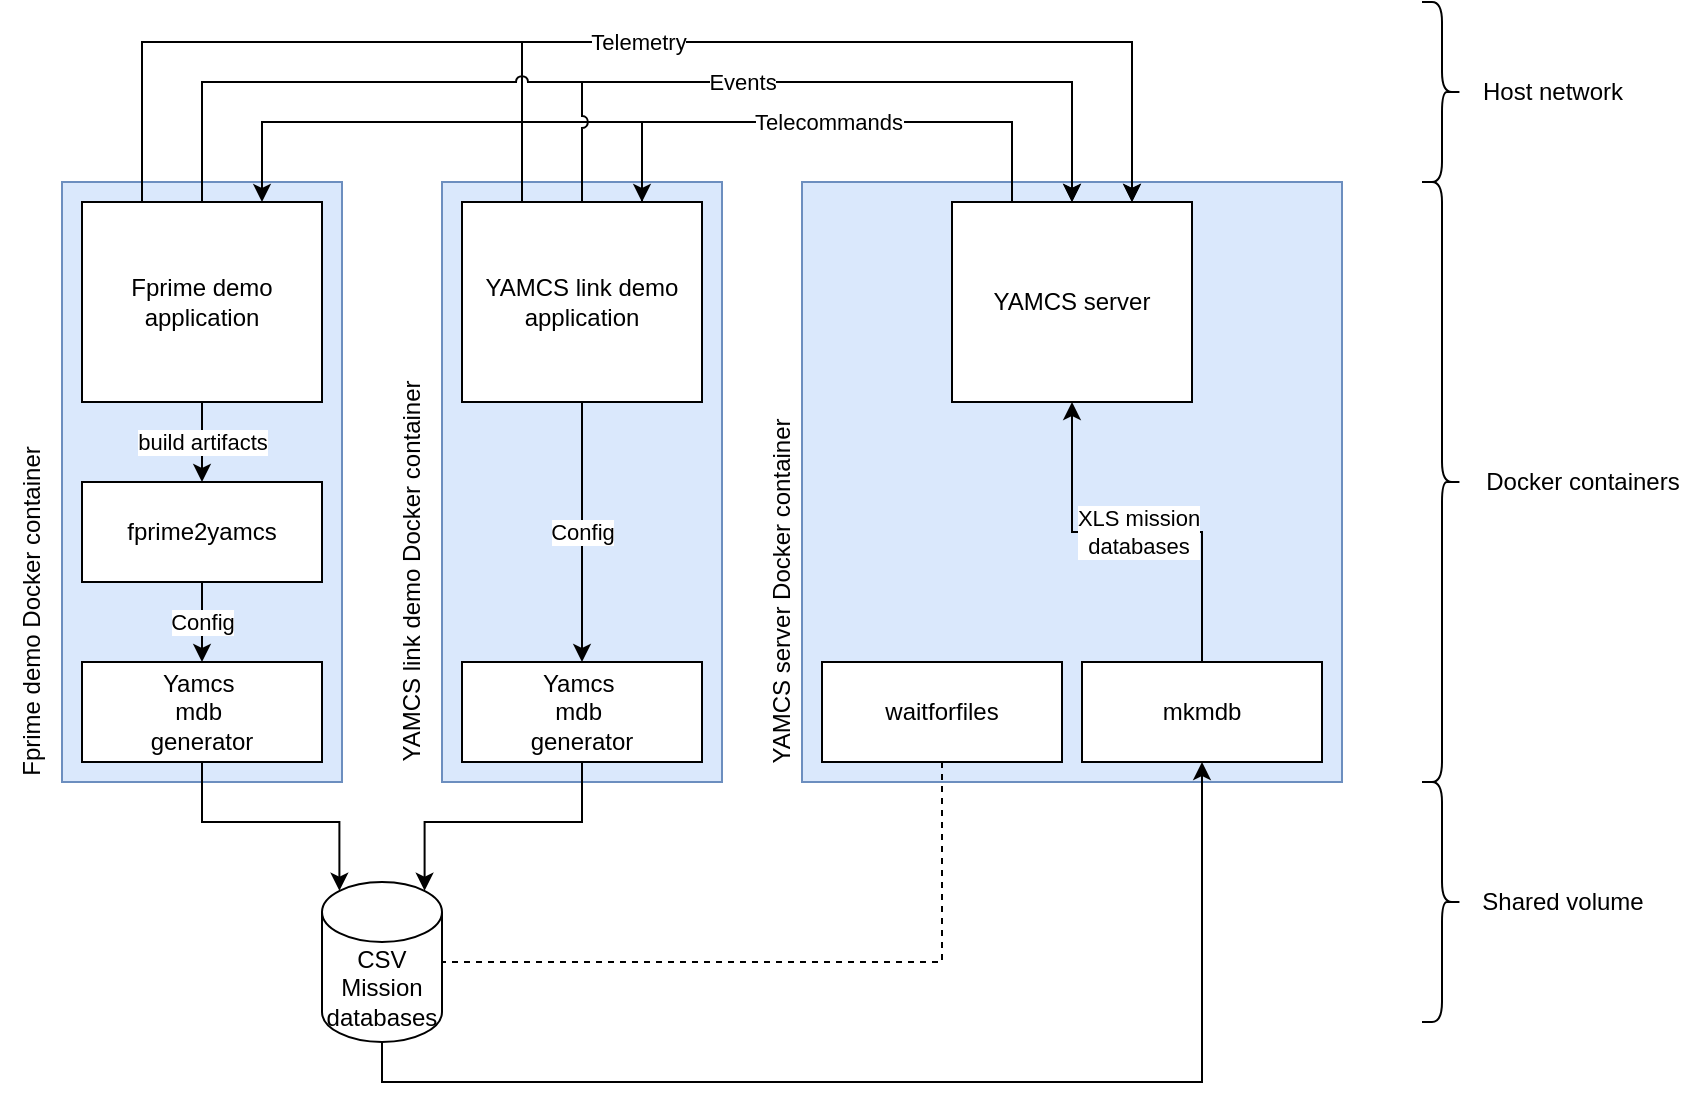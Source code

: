 <mxfile version="24.6.4" type="device" pages="2">
  <diagram name="overview" id="6CH58k_fsuUg8P5rntHp">
    <mxGraphModel dx="1050" dy="621" grid="1" gridSize="10" guides="1" tooltips="1" connect="1" arrows="1" fold="1" page="1" pageScale="1" pageWidth="1100" pageHeight="1700" math="0" shadow="0">
      <root>
        <mxCell id="0" />
        <mxCell id="1" parent="0" />
        <mxCell id="iRQeZpxXH9FuaB11HnjY-26" value="" style="rounded=0;whiteSpace=wrap;html=1;fillColor=#dae8fc;strokeColor=#6c8ebf;" parent="1" vertex="1">
          <mxGeometry x="420" y="200" width="270" height="300" as="geometry" />
        </mxCell>
        <mxCell id="iRQeZpxXH9FuaB11HnjY-13" value="" style="rounded=0;whiteSpace=wrap;html=1;fillColor=#dae8fc;strokeColor=#6c8ebf;" parent="1" vertex="1">
          <mxGeometry x="240" y="200" width="140" height="300" as="geometry" />
        </mxCell>
        <mxCell id="iRQeZpxXH9FuaB11HnjY-11" value="" style="rounded=0;whiteSpace=wrap;html=1;fillColor=#dae8fc;strokeColor=#6c8ebf;" parent="1" vertex="1">
          <mxGeometry x="50" y="200" width="140" height="300" as="geometry" />
        </mxCell>
        <mxCell id="iRQeZpxXH9FuaB11HnjY-32" value="Telecommands" style="edgeStyle=orthogonalEdgeStyle;rounded=0;orthogonalLoop=1;jettySize=auto;html=1;exitX=0.25;exitY=0;exitDx=0;exitDy=0;entryX=0.75;entryY=0;entryDx=0;entryDy=0;" parent="1" source="iRQeZpxXH9FuaB11HnjY-1" target="iRQeZpxXH9FuaB11HnjY-7" edge="1">
          <mxGeometry relative="1" as="geometry">
            <Array as="points">
              <mxPoint x="525" y="170" />
              <mxPoint x="340" y="170" />
            </Array>
          </mxGeometry>
        </mxCell>
        <mxCell id="iRQeZpxXH9FuaB11HnjY-1" value="YAMCS server" style="rounded=0;whiteSpace=wrap;html=1;" parent="1" vertex="1">
          <mxGeometry x="495" y="210" width="120" height="100" as="geometry" />
        </mxCell>
        <mxCell id="iRQeZpxXH9FuaB11HnjY-22" style="edgeStyle=orthogonalEdgeStyle;rounded=0;orthogonalLoop=1;jettySize=auto;html=1;exitX=0.5;exitY=1;exitDx=0;exitDy=0;exitPerimeter=0;entryX=0.5;entryY=1;entryDx=0;entryDy=0;" parent="1" source="iRQeZpxXH9FuaB11HnjY-3" target="iRQeZpxXH9FuaB11HnjY-21" edge="1">
          <mxGeometry relative="1" as="geometry" />
        </mxCell>
        <mxCell id="iRQeZpxXH9FuaB11HnjY-3" value="CSV&lt;br&gt;Mission&lt;div&gt;databases&lt;/div&gt;" style="shape=cylinder3;whiteSpace=wrap;html=1;boundedLbl=1;backgroundOutline=1;size=15;" parent="1" vertex="1">
          <mxGeometry x="180" y="550" width="60" height="80" as="geometry" />
        </mxCell>
        <mxCell id="iRQeZpxXH9FuaB11HnjY-18" value="Config" style="edgeStyle=orthogonalEdgeStyle;rounded=0;orthogonalLoop=1;jettySize=auto;html=1;exitX=0.5;exitY=1;exitDx=0;exitDy=0;entryX=0.5;entryY=0;entryDx=0;entryDy=0;" parent="1" source="iRQeZpxXH9FuaB11HnjY-7" target="iRQeZpxXH9FuaB11HnjY-15" edge="1">
          <mxGeometry relative="1" as="geometry" />
        </mxCell>
        <mxCell id="iRQeZpxXH9FuaB11HnjY-33" style="edgeStyle=orthogonalEdgeStyle;rounded=0;orthogonalLoop=1;jettySize=auto;html=1;exitX=0.75;exitY=0;exitDx=0;exitDy=0;entryX=0.75;entryY=0;entryDx=0;entryDy=0;jumpStyle=arc;" parent="1" source="iRQeZpxXH9FuaB11HnjY-7" target="iRQeZpxXH9FuaB11HnjY-8" edge="1">
          <mxGeometry relative="1" as="geometry">
            <Array as="points">
              <mxPoint x="340" y="170" />
              <mxPoint x="150" y="170" />
            </Array>
          </mxGeometry>
        </mxCell>
        <mxCell id="iRQeZpxXH9FuaB11HnjY-36" style="edgeStyle=orthogonalEdgeStyle;rounded=0;orthogonalLoop=1;jettySize=auto;html=1;exitX=0.25;exitY=0;exitDx=0;exitDy=0;entryX=0.75;entryY=0;entryDx=0;entryDy=0;" parent="1" source="iRQeZpxXH9FuaB11HnjY-7" target="iRQeZpxXH9FuaB11HnjY-1" edge="1">
          <mxGeometry relative="1" as="geometry">
            <Array as="points">
              <mxPoint x="280" y="130" />
              <mxPoint x="585" y="130" />
            </Array>
          </mxGeometry>
        </mxCell>
        <mxCell id="iRQeZpxXH9FuaB11HnjY-37" style="edgeStyle=orthogonalEdgeStyle;rounded=0;orthogonalLoop=1;jettySize=auto;html=1;exitX=0.5;exitY=0;exitDx=0;exitDy=0;entryX=0.5;entryY=0;entryDx=0;entryDy=0;jumpStyle=arc;" parent="1" source="iRQeZpxXH9FuaB11HnjY-7" target="iRQeZpxXH9FuaB11HnjY-1" edge="1">
          <mxGeometry relative="1" as="geometry">
            <Array as="points">
              <mxPoint x="310" y="150" />
              <mxPoint x="555" y="150" />
            </Array>
          </mxGeometry>
        </mxCell>
        <mxCell id="iRQeZpxXH9FuaB11HnjY-7" value="YAMCS link demo application" style="rounded=0;whiteSpace=wrap;html=1;" parent="1" vertex="1">
          <mxGeometry x="250" y="210" width="120" height="100" as="geometry" />
        </mxCell>
        <mxCell id="iRQeZpxXH9FuaB11HnjY-16" value="build artifacts" style="edgeStyle=orthogonalEdgeStyle;rounded=0;orthogonalLoop=1;jettySize=auto;html=1;exitX=0.5;exitY=1;exitDx=0;exitDy=0;entryX=0.5;entryY=0;entryDx=0;entryDy=0;" parent="1" source="iRQeZpxXH9FuaB11HnjY-8" target="iRQeZpxXH9FuaB11HnjY-10" edge="1">
          <mxGeometry relative="1" as="geometry" />
        </mxCell>
        <mxCell id="iRQeZpxXH9FuaB11HnjY-34" value="Events" style="edgeStyle=orthogonalEdgeStyle;rounded=0;orthogonalLoop=1;jettySize=auto;html=1;exitX=0.5;exitY=0;exitDx=0;exitDy=0;entryX=0.5;entryY=0;entryDx=0;entryDy=0;jumpStyle=arc;" parent="1" source="iRQeZpxXH9FuaB11HnjY-8" target="iRQeZpxXH9FuaB11HnjY-1" edge="1">
          <mxGeometry x="0.189" relative="1" as="geometry">
            <Array as="points">
              <mxPoint x="120" y="150" />
              <mxPoint x="555" y="150" />
            </Array>
            <mxPoint as="offset" />
          </mxGeometry>
        </mxCell>
        <mxCell id="iRQeZpxXH9FuaB11HnjY-35" value="Telemetry" style="edgeStyle=orthogonalEdgeStyle;rounded=0;orthogonalLoop=1;jettySize=auto;html=1;exitX=0.25;exitY=0;exitDx=0;exitDy=0;entryX=0.75;entryY=0;entryDx=0;entryDy=0;jumpStyle=arc;" parent="1" source="iRQeZpxXH9FuaB11HnjY-8" target="iRQeZpxXH9FuaB11HnjY-1" edge="1">
          <mxGeometry relative="1" as="geometry">
            <Array as="points">
              <mxPoint x="90" y="130" />
              <mxPoint x="585" y="130" />
            </Array>
          </mxGeometry>
        </mxCell>
        <mxCell id="iRQeZpxXH9FuaB11HnjY-8" value="Fprime demo&lt;div&gt;application&lt;/div&gt;" style="rounded=0;whiteSpace=wrap;html=1;" parent="1" vertex="1">
          <mxGeometry x="60" y="210" width="120" height="100" as="geometry" />
        </mxCell>
        <mxCell id="iRQeZpxXH9FuaB11HnjY-9" value="Yamcs&amp;nbsp;&lt;div&gt;mdb&amp;nbsp;&lt;/div&gt;&lt;div&gt;generator&lt;/div&gt;" style="rounded=0;whiteSpace=wrap;html=1;" parent="1" vertex="1">
          <mxGeometry x="60" y="440" width="120" height="50" as="geometry" />
        </mxCell>
        <mxCell id="iRQeZpxXH9FuaB11HnjY-17" value="Config" style="edgeStyle=orthogonalEdgeStyle;rounded=0;orthogonalLoop=1;jettySize=auto;html=1;exitX=0.5;exitY=1;exitDx=0;exitDy=0;entryX=0.5;entryY=0;entryDx=0;entryDy=0;" parent="1" source="iRQeZpxXH9FuaB11HnjY-10" target="iRQeZpxXH9FuaB11HnjY-9" edge="1">
          <mxGeometry relative="1" as="geometry" />
        </mxCell>
        <mxCell id="iRQeZpxXH9FuaB11HnjY-10" value="fprime2yamcs" style="rounded=0;whiteSpace=wrap;html=1;" parent="1" vertex="1">
          <mxGeometry x="60" y="350" width="120" height="50" as="geometry" />
        </mxCell>
        <mxCell id="iRQeZpxXH9FuaB11HnjY-12" value="Fprime demo&amp;nbsp;&lt;span style=&quot;background-color: initial;&quot;&gt;Docker container&lt;/span&gt;" style="text;html=1;align=center;verticalAlign=middle;resizable=0;points=[];autosize=1;strokeColor=none;fillColor=none;rotation=-90;" parent="1" vertex="1">
          <mxGeometry x="-60" y="400" width="190" height="30" as="geometry" />
        </mxCell>
        <mxCell id="iRQeZpxXH9FuaB11HnjY-15" value="Yamcs&amp;nbsp;&lt;div&gt;mdb&amp;nbsp;&lt;/div&gt;&lt;div&gt;generator&lt;/div&gt;" style="rounded=0;whiteSpace=wrap;html=1;" parent="1" vertex="1">
          <mxGeometry x="250" y="440" width="120" height="50" as="geometry" />
        </mxCell>
        <mxCell id="iRQeZpxXH9FuaB11HnjY-19" style="edgeStyle=orthogonalEdgeStyle;rounded=0;orthogonalLoop=1;jettySize=auto;html=1;exitX=0.5;exitY=1;exitDx=0;exitDy=0;entryX=0.145;entryY=0;entryDx=0;entryDy=4.35;entryPerimeter=0;" parent="1" source="iRQeZpxXH9FuaB11HnjY-9" target="iRQeZpxXH9FuaB11HnjY-3" edge="1">
          <mxGeometry relative="1" as="geometry" />
        </mxCell>
        <mxCell id="iRQeZpxXH9FuaB11HnjY-20" style="edgeStyle=orthogonalEdgeStyle;rounded=0;orthogonalLoop=1;jettySize=auto;html=1;exitX=0.5;exitY=1;exitDx=0;exitDy=0;entryX=0.855;entryY=0;entryDx=0;entryDy=4.35;entryPerimeter=0;" parent="1" source="iRQeZpxXH9FuaB11HnjY-15" target="iRQeZpxXH9FuaB11HnjY-3" edge="1">
          <mxGeometry relative="1" as="geometry" />
        </mxCell>
        <mxCell id="iRQeZpxXH9FuaB11HnjY-23" value="XLS mission&lt;div&gt;databases&lt;/div&gt;" style="edgeStyle=orthogonalEdgeStyle;rounded=0;orthogonalLoop=1;jettySize=auto;html=1;exitX=0.5;exitY=0;exitDx=0;exitDy=0;entryX=0.5;entryY=1;entryDx=0;entryDy=0;" parent="1" source="iRQeZpxXH9FuaB11HnjY-21" target="iRQeZpxXH9FuaB11HnjY-1" edge="1">
          <mxGeometry relative="1" as="geometry" />
        </mxCell>
        <mxCell id="iRQeZpxXH9FuaB11HnjY-21" value="mkmdb" style="rounded=0;whiteSpace=wrap;html=1;" parent="1" vertex="1">
          <mxGeometry x="560" y="440" width="120" height="50" as="geometry" />
        </mxCell>
        <mxCell id="iRQeZpxXH9FuaB11HnjY-24" value="waitforfiles" style="rounded=0;whiteSpace=wrap;html=1;" parent="1" vertex="1">
          <mxGeometry x="430" y="440" width="120" height="50" as="geometry" />
        </mxCell>
        <mxCell id="iRQeZpxXH9FuaB11HnjY-25" style="edgeStyle=orthogonalEdgeStyle;rounded=0;orthogonalLoop=1;jettySize=auto;html=1;exitX=0.5;exitY=1;exitDx=0;exitDy=0;entryX=1;entryY=0.5;entryDx=0;entryDy=0;entryPerimeter=0;dashed=1;endArrow=none;endFill=0;" parent="1" source="iRQeZpxXH9FuaB11HnjY-24" target="iRQeZpxXH9FuaB11HnjY-3" edge="1">
          <mxGeometry relative="1" as="geometry" />
        </mxCell>
        <mxCell id="iRQeZpxXH9FuaB11HnjY-28" value="YAMCS link demo&amp;nbsp;&lt;span style=&quot;background-color: initial;&quot;&gt;Docker container&lt;/span&gt;" style="text;html=1;align=center;verticalAlign=middle;resizable=0;points=[];autosize=1;strokeColor=none;fillColor=none;rotation=-90;" parent="1" vertex="1">
          <mxGeometry x="120" y="380" width="210" height="30" as="geometry" />
        </mxCell>
        <mxCell id="iRQeZpxXH9FuaB11HnjY-29" value="YAMCS server Docker container" style="text;html=1;align=center;verticalAlign=middle;resizable=0;points=[];autosize=1;strokeColor=none;fillColor=none;rotation=-90;" parent="1" vertex="1">
          <mxGeometry x="310" y="390" width="200" height="30" as="geometry" />
        </mxCell>
        <mxCell id="iRQeZpxXH9FuaB11HnjY-38" value="" style="shape=curlyBracket;whiteSpace=wrap;html=1;rounded=1;flipH=1;labelPosition=right;verticalLabelPosition=middle;align=left;verticalAlign=middle;" parent="1" vertex="1">
          <mxGeometry x="730" y="110" width="20" height="90" as="geometry" />
        </mxCell>
        <mxCell id="iRQeZpxXH9FuaB11HnjY-39" value="" style="shape=curlyBracket;whiteSpace=wrap;html=1;rounded=1;flipH=1;labelPosition=right;verticalLabelPosition=middle;align=left;verticalAlign=middle;" parent="1" vertex="1">
          <mxGeometry x="730" y="200" width="20" height="300" as="geometry" />
        </mxCell>
        <mxCell id="iRQeZpxXH9FuaB11HnjY-40" value="" style="shape=curlyBracket;whiteSpace=wrap;html=1;rounded=1;flipH=1;labelPosition=right;verticalLabelPosition=middle;align=left;verticalAlign=middle;" parent="1" vertex="1">
          <mxGeometry x="730" y="500" width="20" height="120" as="geometry" />
        </mxCell>
        <mxCell id="iRQeZpxXH9FuaB11HnjY-41" value="Host network" style="text;html=1;align=center;verticalAlign=middle;resizable=0;points=[];autosize=1;strokeColor=none;fillColor=none;" parent="1" vertex="1">
          <mxGeometry x="750" y="140" width="90" height="30" as="geometry" />
        </mxCell>
        <mxCell id="iRQeZpxXH9FuaB11HnjY-42" value="Docker containers" style="text;html=1;align=center;verticalAlign=middle;resizable=0;points=[];autosize=1;strokeColor=none;fillColor=none;" parent="1" vertex="1">
          <mxGeometry x="750" y="335" width="120" height="30" as="geometry" />
        </mxCell>
        <mxCell id="iRQeZpxXH9FuaB11HnjY-44" value="Shared volume" style="text;html=1;align=center;verticalAlign=middle;resizable=0;points=[];autosize=1;strokeColor=none;fillColor=none;" parent="1" vertex="1">
          <mxGeometry x="750" y="545" width="100" height="30" as="geometry" />
        </mxCell>
      </root>
    </mxGraphModel>
  </diagram>
  <diagram id="e5sg8wGXtDYI96KpWE4x" name="tm,tc,events">
    <mxGraphModel dx="2715" dy="955" grid="1" gridSize="10" guides="1" tooltips="1" connect="1" arrows="1" fold="1" page="1" pageScale="1" pageWidth="1100" pageHeight="1700" math="0" shadow="0">
      <root>
        <mxCell id="0" />
        <mxCell id="1" parent="0" />
        <mxCell id="xWPJxSCucxirr_s1iYp3-179" value="" style="rounded=0;whiteSpace=wrap;html=1;fillColor=#f5f5f5;fontColor=#333333;strokeColor=#666666;" vertex="1" parent="1">
          <mxGeometry x="-1050" y="1030.5" width="2510" height="642" as="geometry" />
        </mxCell>
        <mxCell id="xWPJxSCucxirr_s1iYp3-116" value="" style="rounded=0;whiteSpace=wrap;html=1;fillColor=#f5f5f5;fontColor=#333333;strokeColor=#666666;" vertex="1" parent="1">
          <mxGeometry x="1530" y="80" width="960" height="1730" as="geometry" />
        </mxCell>
        <mxCell id="xWPJxSCucxirr_s1iYp3-65" value="" style="rounded=0;whiteSpace=wrap;html=1;fillColor=#f5f5f5;fontColor=#333333;strokeColor=#666666;" vertex="1" parent="1">
          <mxGeometry x="-1050" y="80" width="2510" height="720" as="geometry" />
        </mxCell>
        <mxCell id="xWPJxSCucxirr_s1iYp3-27" style="edgeStyle=orthogonalEdgeStyle;rounded=0;orthogonalLoop=1;jettySize=auto;html=1;exitX=1;exitY=0.5;exitDx=0;exitDy=0;entryX=0;entryY=0.25;entryDx=0;entryDy=0;" edge="1" parent="1" source="xWPJxSCucxirr_s1iYp3-1" target="xWPJxSCucxirr_s1iYp3-21">
          <mxGeometry relative="1" as="geometry">
            <Array as="points">
              <mxPoint y="360" />
              <mxPoint y="465" />
            </Array>
          </mxGeometry>
        </mxCell>
        <mxCell id="xWPJxSCucxirr_s1iYp3-60" style="edgeStyle=orthogonalEdgeStyle;rounded=0;orthogonalLoop=1;jettySize=auto;html=1;exitX=0;exitY=0.5;exitDx=0;exitDy=0;startArrow=classic;startFill=1;endArrow=none;endFill=0;" edge="1" parent="1" source="xWPJxSCucxirr_s1iYp3-1">
          <mxGeometry relative="1" as="geometry">
            <mxPoint x="-920" y="360.211" as="targetPoint" />
          </mxGeometry>
        </mxCell>
        <mxCell id="xWPJxSCucxirr_s1iYp3-1" value="TextEventPacketizer&lt;div&gt;(custom)&lt;/div&gt;" style="rounded=0;whiteSpace=wrap;html=1;" vertex="1" parent="1">
          <mxGeometry x="-790" y="330" width="120" height="60" as="geometry" />
        </mxCell>
        <mxCell id="xWPJxSCucxirr_s1iYp3-2" value="0xDEADBEEF" style="rounded=0;whiteSpace=wrap;html=1;fillColor=#dae8fc;strokeColor=#6c8ebf;" vertex="1" parent="1">
          <mxGeometry x="505" y="365" width="90" height="50" as="geometry" />
        </mxCell>
        <mxCell id="xWPJxSCucxirr_s1iYp3-4" value="Packet size&lt;div&gt;(without start word&lt;/div&gt;&lt;div&gt;and CRC)&lt;/div&gt;" style="rounded=0;whiteSpace=wrap;html=1;fillColor=#dae8fc;strokeColor=#6c8ebf;" vertex="1" parent="1">
          <mxGeometry x="595" y="365" width="110" height="50" as="geometry" />
        </mxCell>
        <mxCell id="xWPJxSCucxirr_s1iYp3-6" value="Text event packet&lt;div&gt;or&lt;/div&gt;&lt;div&gt;Tlm packet&lt;/div&gt;" style="rounded=0;whiteSpace=wrap;html=1;fillColor=#dae8fc;strokeColor=#6c8ebf;" vertex="1" parent="1">
          <mxGeometry x="705" y="365" width="150" height="50" as="geometry" />
        </mxCell>
        <mxCell id="xWPJxSCucxirr_s1iYp3-7" value="CRC32" style="rounded=0;whiteSpace=wrap;html=1;fillColor=#dae8fc;strokeColor=#6c8ebf;" vertex="1" parent="1">
          <mxGeometry x="855" y="365" width="90" height="50" as="geometry" />
        </mxCell>
        <mxCell id="xWPJxSCucxirr_s1iYp3-8" value="Event ID" style="rounded=0;whiteSpace=wrap;html=1;fillColor=#dae8fc;strokeColor=#6c8ebf;" vertex="1" parent="1">
          <mxGeometry x="-500" y="240" width="100" height="50" as="geometry" />
        </mxCell>
        <mxCell id="xWPJxSCucxirr_s1iYp3-9" value="Time tag" style="rounded=0;whiteSpace=wrap;html=1;fillColor=#dae8fc;strokeColor=#6c8ebf;" vertex="1" parent="1">
          <mxGeometry x="-400" y="240" width="150" height="50" as="geometry" />
        </mxCell>
        <mxCell id="xWPJxSCucxirr_s1iYp3-10" value="Severity among&lt;div&gt;Fw/Log/Log.fpp&lt;/div&gt;" style="rounded=0;whiteSpace=wrap;html=1;fillColor=#dae8fc;strokeColor=#6c8ebf;" vertex="1" parent="1">
          <mxGeometry x="-250" y="240" width="100" height="50" as="geometry" />
        </mxCell>
        <mxCell id="xWPJxSCucxirr_s1iYp3-11" value="Text event" style="rounded=0;whiteSpace=wrap;html=1;fillColor=#dae8fc;strokeColor=#6c8ebf;" vertex="1" parent="1">
          <mxGeometry x="-150" y="240" width="150" height="50" as="geometry" />
        </mxCell>
        <mxCell id="xWPJxSCucxirr_s1iYp3-43" style="edgeStyle=orthogonalEdgeStyle;rounded=0;orthogonalLoop=1;jettySize=auto;html=1;exitX=1;exitY=0.5;exitDx=0;exitDy=0;entryX=0;entryY=0.5;entryDx=0;entryDy=0;" edge="1" parent="1" source="xWPJxSCucxirr_s1iYp3-13" target="xWPJxSCucxirr_s1iYp3-42">
          <mxGeometry relative="1" as="geometry" />
        </mxCell>
        <mxCell id="xWPJxSCucxirr_s1iYp3-13" value="Svc.ComStub" style="rounded=0;whiteSpace=wrap;html=1;" vertex="1" parent="1">
          <mxGeometry x="1100" y="450" width="120" height="60" as="geometry" />
        </mxCell>
        <mxCell id="xWPJxSCucxirr_s1iYp3-19" value="Text event packet" style="edgeStyle=orthogonalEdgeStyle;rounded=0;orthogonalLoop=1;jettySize=auto;html=1;exitX=0.1;exitY=0.5;exitDx=0;exitDy=0;exitPerimeter=0;dashed=1;endArrow=none;endFill=0;" edge="1" parent="1" source="xWPJxSCucxirr_s1iYp3-16">
          <mxGeometry relative="1" as="geometry">
            <mxPoint x="-350" y="360" as="targetPoint" />
          </mxGeometry>
        </mxCell>
        <mxCell id="xWPJxSCucxirr_s1iYp3-16" value="" style="shape=curlyBracket;whiteSpace=wrap;html=1;rounded=1;flipH=1;labelPosition=right;verticalLabelPosition=middle;align=left;verticalAlign=middle;rotation=90;size=0.5;" vertex="1" parent="1">
          <mxGeometry x="-340" y="-20" width="20" height="650" as="geometry" />
        </mxCell>
        <mxCell id="xWPJxSCucxirr_s1iYp3-24" value="" style="edgeStyle=orthogonalEdgeStyle;rounded=0;orthogonalLoop=1;jettySize=auto;html=1;entryX=0;entryY=0.5;entryDx=0;entryDy=0;" edge="1" parent="1" source="xWPJxSCucxirr_s1iYp3-20" target="xWPJxSCucxirr_s1iYp3-13">
          <mxGeometry relative="1" as="geometry">
            <mxPoint x="540" y="480" as="targetPoint" />
          </mxGeometry>
        </mxCell>
        <mxCell id="xWPJxSCucxirr_s1iYp3-20" value="Svc.Framer" style="rounded=0;whiteSpace=wrap;html=1;" vertex="1" parent="1">
          <mxGeometry x="240" y="450" width="120" height="60" as="geometry" />
        </mxCell>
        <mxCell id="xWPJxSCucxirr_s1iYp3-22" style="edgeStyle=orthogonalEdgeStyle;rounded=0;orthogonalLoop=1;jettySize=auto;html=1;exitX=1;exitY=0.5;exitDx=0;exitDy=0;entryX=0;entryY=0.5;entryDx=0;entryDy=0;" edge="1" parent="1" source="xWPJxSCucxirr_s1iYp3-21" target="xWPJxSCucxirr_s1iYp3-20">
          <mxGeometry relative="1" as="geometry" />
        </mxCell>
        <mxCell id="xWPJxSCucxirr_s1iYp3-21" value="Svc.ComQueue" style="rounded=0;whiteSpace=wrap;html=1;" vertex="1" parent="1">
          <mxGeometry x="40" y="450" width="120" height="60" as="geometry" />
        </mxCell>
        <mxCell id="xWPJxSCucxirr_s1iYp3-26" value="Fprime TM Packet" style="edgeStyle=orthogonalEdgeStyle;rounded=0;orthogonalLoop=1;jettySize=auto;html=1;exitX=0.1;exitY=0.5;exitDx=0;exitDy=0;exitPerimeter=0;dashed=1;endArrow=none;endFill=0;" edge="1" parent="1" source="xWPJxSCucxirr_s1iYp3-25">
          <mxGeometry relative="1" as="geometry">
            <mxPoint x="720" y="480" as="targetPoint" />
          </mxGeometry>
        </mxCell>
        <mxCell id="xWPJxSCucxirr_s1iYp3-25" value="" style="shape=curlyBracket;whiteSpace=wrap;html=1;rounded=1;flipH=1;labelPosition=right;verticalLabelPosition=middle;align=left;verticalAlign=middle;rotation=90;size=0.5;" vertex="1" parent="1">
          <mxGeometry x="710" y="210" width="20" height="440" as="geometry" />
        </mxCell>
        <mxCell id="xWPJxSCucxirr_s1iYp3-34" style="edgeStyle=orthogonalEdgeStyle;rounded=0;orthogonalLoop=1;jettySize=auto;html=1;exitX=1;exitY=0.5;exitDx=0;exitDy=0;entryX=0;entryY=0.75;entryDx=0;entryDy=0;" edge="1" parent="1" source="xWPJxSCucxirr_s1iYp3-28" target="xWPJxSCucxirr_s1iYp3-21">
          <mxGeometry relative="1" as="geometry">
            <Array as="points">
              <mxPoint y="590" />
              <mxPoint y="495" />
            </Array>
          </mxGeometry>
        </mxCell>
        <mxCell id="xWPJxSCucxirr_s1iYp3-59" style="edgeStyle=orthogonalEdgeStyle;rounded=0;orthogonalLoop=1;jettySize=auto;html=1;exitX=0;exitY=0.5;exitDx=0;exitDy=0;startArrow=classic;startFill=1;endArrow=none;endFill=0;" edge="1" parent="1" source="xWPJxSCucxirr_s1iYp3-28">
          <mxGeometry relative="1" as="geometry">
            <mxPoint x="-910" y="590.211" as="targetPoint" />
          </mxGeometry>
        </mxCell>
        <mxCell id="xWPJxSCucxirr_s1iYp3-28" value="Svc.TlmPacketizer" style="rounded=0;whiteSpace=wrap;html=1;" vertex="1" parent="1">
          <mxGeometry x="-790" y="560" width="120" height="60" as="geometry" />
        </mxCell>
        <mxCell id="xWPJxSCucxirr_s1iYp3-29" value="Packet ID" style="rounded=0;whiteSpace=wrap;html=1;fillColor=#dae8fc;strokeColor=#6c8ebf;" vertex="1" parent="1">
          <mxGeometry x="-510" y="460" width="130" height="50" as="geometry" />
        </mxCell>
        <mxCell id="xWPJxSCucxirr_s1iYp3-30" value="Time tag" style="rounded=0;whiteSpace=wrap;html=1;fillColor=#dae8fc;strokeColor=#6c8ebf;" vertex="1" parent="1">
          <mxGeometry x="-380" y="460" width="150" height="50" as="geometry" />
        </mxCell>
        <mxCell id="xWPJxSCucxirr_s1iYp3-32" value="Serialised telemetry channels&lt;div&gt;in order of packet list&lt;/div&gt;" style="rounded=0;whiteSpace=wrap;html=1;fillColor=#dae8fc;strokeColor=#6c8ebf;" vertex="1" parent="1">
          <mxGeometry x="-230" y="460" width="200" height="50" as="geometry" />
        </mxCell>
        <mxCell id="xWPJxSCucxirr_s1iYp3-35" value="Telemetry packet" style="edgeStyle=orthogonalEdgeStyle;rounded=0;orthogonalLoop=1;jettySize=auto;html=1;exitX=0.1;exitY=0.5;exitDx=0;exitDy=0;exitPerimeter=0;dashed=1;endArrow=none;endFill=0;" edge="1" parent="1" source="xWPJxSCucxirr_s1iYp3-33">
          <mxGeometry relative="1" as="geometry">
            <mxPoint x="-340" y="590" as="targetPoint" />
          </mxGeometry>
        </mxCell>
        <mxCell id="xWPJxSCucxirr_s1iYp3-33" value="" style="shape=curlyBracket;whiteSpace=wrap;html=1;rounded=1;flipH=1;labelPosition=right;verticalLabelPosition=middle;align=left;verticalAlign=middle;rotation=90;size=0.5;" vertex="1" parent="1">
          <mxGeometry x="-350" y="210" width="20" height="630" as="geometry" />
        </mxCell>
        <mxCell id="xWPJxSCucxirr_s1iYp3-38" style="edgeStyle=orthogonalEdgeStyle;rounded=0;orthogonalLoop=1;jettySize=auto;html=1;exitX=0;exitY=0.5;exitDx=0;exitDy=0;entryX=1;entryY=0.5;entryDx=0;entryDy=0;" edge="1" parent="1" source="xWPJxSCucxirr_s1iYp3-36" target="xWPJxSCucxirr_s1iYp3-37">
          <mxGeometry relative="1" as="geometry" />
        </mxCell>
        <mxCell id="xWPJxSCucxirr_s1iYp3-36" value="Svc.ComStub" style="rounded=0;whiteSpace=wrap;html=1;" vertex="1" parent="1">
          <mxGeometry x="1100" y="710" width="120" height="60" as="geometry" />
        </mxCell>
        <mxCell id="xWPJxSCucxirr_s1iYp3-39" style="edgeStyle=orthogonalEdgeStyle;rounded=0;orthogonalLoop=1;jettySize=auto;html=1;exitX=0;exitY=0.5;exitDx=0;exitDy=0;entryX=1.038;entryY=0.656;entryDx=0;entryDy=0;entryPerimeter=0;" edge="1" parent="1" source="xWPJxSCucxirr_s1iYp3-37" target="xWPJxSCucxirr_s1iYp3-57">
          <mxGeometry relative="1" as="geometry">
            <mxPoint x="-40" y="740" as="targetPoint" />
          </mxGeometry>
        </mxCell>
        <mxCell id="xWPJxSCucxirr_s1iYp3-37" value="Svc.Deframer" style="rounded=0;whiteSpace=wrap;html=1;" vertex="1" parent="1">
          <mxGeometry x="240" y="710" width="120" height="60" as="geometry" />
        </mxCell>
        <mxCell id="xWPJxSCucxirr_s1iYp3-103" style="edgeStyle=orthogonalEdgeStyle;rounded=0;orthogonalLoop=1;jettySize=auto;html=1;exitX=1;exitY=0.5;exitDx=0;exitDy=0;entryX=0;entryY=0.5;entryDx=0;entryDy=0;" edge="1" parent="1" source="xWPJxSCucxirr_s1iYp3-42" target="xWPJxSCucxirr_s1iYp3-102">
          <mxGeometry relative="1" as="geometry" />
        </mxCell>
        <mxCell id="xWPJxSCucxirr_s1iYp3-42" value="Drv.Udp&lt;div&gt;(client, sender)&lt;/div&gt;" style="rounded=0;whiteSpace=wrap;html=1;" vertex="1" parent="1">
          <mxGeometry x="1280" y="450" width="120" height="60" as="geometry" />
        </mxCell>
        <mxCell id="xWPJxSCucxirr_s1iYp3-46" style="edgeStyle=orthogonalEdgeStyle;rounded=0;orthogonalLoop=1;jettySize=auto;html=1;exitX=0;exitY=0.5;exitDx=0;exitDy=0;entryX=1;entryY=0.5;entryDx=0;entryDy=0;" edge="1" parent="1" source="xWPJxSCucxirr_s1iYp3-45" target="xWPJxSCucxirr_s1iYp3-36">
          <mxGeometry relative="1" as="geometry" />
        </mxCell>
        <mxCell id="xWPJxSCucxirr_s1iYp3-45" value="Drv.TcpServer" style="rounded=0;whiteSpace=wrap;html=1;" vertex="1" parent="1">
          <mxGeometry x="1270" y="710" width="120" height="60" as="geometry" />
        </mxCell>
        <mxCell id="xWPJxSCucxirr_s1iYp3-47" value="0xDEADBEEF" style="rounded=0;whiteSpace=wrap;html=1;fillColor=#dae8fc;strokeColor=#6c8ebf;" vertex="1" parent="1">
          <mxGeometry x="370" y="615" width="90" height="50" as="geometry" />
        </mxCell>
        <mxCell id="xWPJxSCucxirr_s1iYp3-48" value="Packet size&lt;div&gt;(without start word&lt;/div&gt;&lt;div&gt;and CRC)&lt;/div&gt;" style="rounded=0;whiteSpace=wrap;html=1;fillColor=#dae8fc;strokeColor=#6c8ebf;" vertex="1" parent="1">
          <mxGeometry x="460" y="615" width="110" height="50" as="geometry" />
        </mxCell>
        <mxCell id="xWPJxSCucxirr_s1iYp3-49" value="0x00 (command)&lt;div&gt;Fw/Com/ComPacket.hpp&lt;/div&gt;" style="rounded=0;whiteSpace=wrap;html=1;fillColor=#dae8fc;strokeColor=#6c8ebf;" vertex="1" parent="1">
          <mxGeometry x="570" y="615" width="150" height="50" as="geometry" />
        </mxCell>
        <mxCell id="xWPJxSCucxirr_s1iYp3-51" value="CRC32" style="rounded=0;whiteSpace=wrap;html=1;fillColor=#dae8fc;strokeColor=#6c8ebf;" vertex="1" parent="1">
          <mxGeometry x="995" y="615" width="90" height="50" as="geometry" />
        </mxCell>
        <mxCell id="xWPJxSCucxirr_s1iYp3-53" value="Fprime command packet" style="edgeStyle=orthogonalEdgeStyle;rounded=0;orthogonalLoop=1;jettySize=auto;html=1;exitX=0.1;exitY=0.5;exitDx=0;exitDy=0;exitPerimeter=0;dashed=1;endArrow=none;endFill=0;" edge="1" parent="1" source="xWPJxSCucxirr_s1iYp3-54">
          <mxGeometry relative="1" as="geometry">
            <mxPoint x="725" y="740" as="targetPoint" />
          </mxGeometry>
        </mxCell>
        <mxCell id="xWPJxSCucxirr_s1iYp3-54" value="" style="shape=curlyBracket;whiteSpace=wrap;html=1;rounded=1;flipH=1;labelPosition=right;verticalLabelPosition=middle;align=left;verticalAlign=middle;rotation=90;size=0.5;" vertex="1" parent="1">
          <mxGeometry x="715" y="320" width="20" height="720" as="geometry" />
        </mxCell>
        <mxCell id="xWPJxSCucxirr_s1iYp3-55" value="Opcode" style="rounded=0;whiteSpace=wrap;html=1;fillColor=#dae8fc;strokeColor=#6c8ebf;" vertex="1" parent="1">
          <mxGeometry x="720" y="615" width="85" height="50" as="geometry" />
        </mxCell>
        <mxCell id="xWPJxSCucxirr_s1iYp3-56" value="Serialised arguments in order of&lt;div&gt;arg list&lt;/div&gt;" style="rounded=0;whiteSpace=wrap;html=1;fillColor=#dae8fc;strokeColor=#6c8ebf;" vertex="1" parent="1">
          <mxGeometry x="805" y="615" width="190" height="50" as="geometry" />
        </mxCell>
        <mxCell id="xWPJxSCucxirr_s1iYp3-57" value="Dispatch to&amp;nbsp;&lt;div&gt;cmd port&lt;/div&gt;&lt;div&gt;of targeted component&lt;/div&gt;" style="text;html=1;align=center;verticalAlign=middle;resizable=0;points=[];autosize=1;strokeColor=none;fillColor=none;" vertex="1" parent="1">
          <mxGeometry x="-1030" y="700" width="140" height="60" as="geometry" />
        </mxCell>
        <mxCell id="xWPJxSCucxirr_s1iYp3-61" value="LogText port&lt;div&gt;of all components&lt;/div&gt;" style="text;html=1;align=center;verticalAlign=middle;resizable=0;points=[];autosize=1;strokeColor=none;fillColor=none;" vertex="1" parent="1">
          <mxGeometry x="-1040" y="343" width="120" height="40" as="geometry" />
        </mxCell>
        <mxCell id="xWPJxSCucxirr_s1iYp3-62" value="Tlm port of&amp;nbsp;&lt;div&gt;all components&lt;/div&gt;" style="text;html=1;align=center;verticalAlign=middle;resizable=0;points=[];autosize=1;strokeColor=none;fillColor=none;" vertex="1" parent="1">
          <mxGeometry x="-1030" y="570" width="100" height="40" as="geometry" />
        </mxCell>
        <mxCell id="xWPJxSCucxirr_s1iYp3-114" style="edgeStyle=orthogonalEdgeStyle;rounded=0;orthogonalLoop=1;jettySize=auto;html=1;exitX=0;exitY=0.5;exitDx=0;exitDy=0;entryX=1;entryY=0.5;entryDx=0;entryDy=0;" edge="1" parent="1" source="xWPJxSCucxirr_s1iYp3-64" target="xWPJxSCucxirr_s1iYp3-113">
          <mxGeometry relative="1" as="geometry" />
        </mxCell>
        <mxCell id="xWPJxSCucxirr_s1iYp3-64" value="FprimeCommandPostProcessor" style="rounded=0;whiteSpace=wrap;html=1;" vertex="1" parent="1">
          <mxGeometry x="1830" y="710" width="180" height="60" as="geometry" />
        </mxCell>
        <mxCell id="xWPJxSCucxirr_s1iYp3-66" value="fprime_demo" style="text;html=1;align=center;verticalAlign=middle;resizable=0;points=[];autosize=1;strokeColor=none;fillColor=none;fontStyle=1" vertex="1" parent="1">
          <mxGeometry x="-1050" y="50" width="90" height="30" as="geometry" />
        </mxCell>
        <mxCell id="xWPJxSCucxirr_s1iYp3-68" value="0xFF (unknown)&lt;div&gt;Fw/Com/ComPacket.hpp&lt;/div&gt;" style="rounded=0;whiteSpace=wrap;html=1;fillColor=#dae8fc;strokeColor=#6c8ebf;" vertex="1" parent="1">
          <mxGeometry x="-650" y="240" width="150" height="50" as="geometry" />
        </mxCell>
        <mxCell id="xWPJxSCucxirr_s1iYp3-69" value="0x04 (TlmPacketizer)&lt;div&gt;Fw/Com/ComPacket.hpp&lt;/div&gt;" style="rounded=0;whiteSpace=wrap;html=1;fillColor=#dae8fc;strokeColor=#6c8ebf;" vertex="1" parent="1">
          <mxGeometry x="-660" y="460" width="150" height="50" as="geometry" />
        </mxCell>
        <mxCell id="xWPJxSCucxirr_s1iYp3-70" value="Fw.TextLogString" style="text;html=1;align=center;verticalAlign=middle;resizable=0;points=[];autosize=1;strokeColor=none;fillColor=none;" vertex="1" parent="1">
          <mxGeometry x="-135" y="210" width="120" height="30" as="geometry" />
        </mxCell>
        <mxCell id="xWPJxSCucxirr_s1iYp3-71" value="FwEnumStoreType" style="text;html=1;align=center;verticalAlign=middle;resizable=0;points=[];autosize=1;strokeColor=none;fillColor=none;" vertex="1" parent="1">
          <mxGeometry x="-265" y="210" width="130" height="30" as="geometry" />
        </mxCell>
        <mxCell id="xWPJxSCucxirr_s1iYp3-72" value="FwEventIdType" style="text;html=1;align=center;verticalAlign=middle;resizable=0;points=[];autosize=1;strokeColor=none;fillColor=none;" vertex="1" parent="1">
          <mxGeometry x="-510" y="210" width="110" height="30" as="geometry" />
        </mxCell>
        <mxCell id="xWPJxSCucxirr_s1iYp3-73" value="FwPacketDescriptorType" style="text;html=1;align=center;verticalAlign=middle;resizable=0;points=[];autosize=1;strokeColor=none;fillColor=none;" vertex="1" parent="1">
          <mxGeometry x="-660" y="210" width="160" height="30" as="geometry" />
        </mxCell>
        <mxCell id="xWPJxSCucxirr_s1iYp3-74" value="FwTlmPacketizeIdType" style="text;whiteSpace=wrap;" vertex="1" parent="1">
          <mxGeometry x="-510" y="433" width="160" height="40" as="geometry" />
        </mxCell>
        <mxCell id="xWPJxSCucxirr_s1iYp3-75" value="Fw.Time" style="text;html=1;align=center;verticalAlign=middle;resizable=0;points=[];autosize=1;strokeColor=none;fillColor=none;" vertex="1" parent="1">
          <mxGeometry x="-340" y="433" width="70" height="30" as="geometry" />
        </mxCell>
        <mxCell id="xWPJxSCucxirr_s1iYp3-76" value="Fw.Time" style="text;html=1;align=center;verticalAlign=middle;resizable=0;points=[];autosize=1;strokeColor=none;fillColor=none;" vertex="1" parent="1">
          <mxGeometry x="-370" y="210" width="70" height="30" as="geometry" />
        </mxCell>
        <mxCell id="xWPJxSCucxirr_s1iYp3-77" value="FwPacketDescriptorType" style="text;html=1;align=center;verticalAlign=middle;resizable=0;points=[];autosize=1;strokeColor=none;fillColor=none;" vertex="1" parent="1">
          <mxGeometry x="-670" y="433" width="160" height="30" as="geometry" />
        </mxCell>
        <mxCell id="xWPJxSCucxirr_s1iYp3-80" value="(application specific)" style="text;html=1;align=center;verticalAlign=middle;resizable=0;points=[];autosize=1;strokeColor=none;fillColor=none;" vertex="1" parent="1">
          <mxGeometry x="-195" y="430" width="130" height="30" as="geometry" />
        </mxCell>
        <mxCell id="xWPJxSCucxirr_s1iYp3-81" value="U32" style="text;html=1;align=center;verticalAlign=middle;resizable=0;points=[];autosize=1;strokeColor=none;fillColor=none;" vertex="1" parent="1">
          <mxGeometry x="525" y="340" width="50" height="30" as="geometry" />
        </mxCell>
        <mxCell id="xWPJxSCucxirr_s1iYp3-82" value="U32" style="text;html=1;align=center;verticalAlign=middle;resizable=0;points=[];autosize=1;strokeColor=none;fillColor=none;" vertex="1" parent="1">
          <mxGeometry x="625" y="340" width="50" height="30" as="geometry" />
        </mxCell>
        <mxCell id="xWPJxSCucxirr_s1iYp3-83" value="U32" style="text;html=1;align=center;verticalAlign=middle;resizable=0;points=[];autosize=1;strokeColor=none;fillColor=none;" vertex="1" parent="1">
          <mxGeometry x="875" y="343" width="50" height="30" as="geometry" />
        </mxCell>
        <mxCell id="xWPJxSCucxirr_s1iYp3-84" value="U32" style="text;html=1;align=center;verticalAlign=middle;resizable=0;points=[];autosize=1;strokeColor=none;fillColor=none;" vertex="1" parent="1">
          <mxGeometry x="380" y="590" width="50" height="30" as="geometry" />
        </mxCell>
        <mxCell id="xWPJxSCucxirr_s1iYp3-85" value="U32" style="text;html=1;align=center;verticalAlign=middle;resizable=0;points=[];autosize=1;strokeColor=none;fillColor=none;" vertex="1" parent="1">
          <mxGeometry x="490" y="590" width="50" height="30" as="geometry" />
        </mxCell>
        <mxCell id="xWPJxSCucxirr_s1iYp3-86" value="U32" style="text;html=1;align=center;verticalAlign=middle;resizable=0;points=[];autosize=1;strokeColor=none;fillColor=none;" vertex="1" parent="1">
          <mxGeometry x="1010" y="590" width="50" height="30" as="geometry" />
        </mxCell>
        <mxCell id="xWPJxSCucxirr_s1iYp3-87" value="FwOpcodeType" style="text;html=1;align=center;verticalAlign=middle;resizable=0;points=[];autosize=1;strokeColor=none;fillColor=none;" vertex="1" parent="1">
          <mxGeometry x="707.5" y="590" width="110" height="30" as="geometry" />
        </mxCell>
        <mxCell id="xWPJxSCucxirr_s1iYp3-88" value="FwPacketDescriptorType" style="text;html=1;align=center;verticalAlign=middle;resizable=0;points=[];autosize=1;strokeColor=none;fillColor=none;" vertex="1" parent="1">
          <mxGeometry x="560" y="590" width="160" height="30" as="geometry" />
        </mxCell>
        <mxCell id="xWPJxSCucxirr_s1iYp3-91" value="SimplestEventDecodingService&lt;div&gt;nBytesSource=0&lt;/div&gt;&lt;div&gt;nBytesMsg = len(&lt;span style=&quot;text-wrap: nowrap;&quot;&gt;Fw.TextLogString)&lt;/span&gt;&lt;br&gt;(ignores Tlm packets)&lt;/div&gt;" style="rounded=0;whiteSpace=wrap;html=1;" vertex="1" parent="1">
          <mxGeometry x="2280" y="343" width="200" height="60" as="geometry" />
        </mxCell>
        <mxCell id="xWPJxSCucxirr_s1iYp3-107" style="edgeStyle=orthogonalEdgeStyle;rounded=0;orthogonalLoop=1;jettySize=auto;html=1;exitX=1;exitY=0.25;exitDx=0;exitDy=0;entryX=0;entryY=0.5;entryDx=0;entryDy=0;" edge="1" parent="1" source="xWPJxSCucxirr_s1iYp3-98" target="xWPJxSCucxirr_s1iYp3-91">
          <mxGeometry relative="1" as="geometry" />
        </mxCell>
        <mxCell id="xWPJxSCucxirr_s1iYp3-108" style="edgeStyle=orthogonalEdgeStyle;rounded=0;orthogonalLoop=1;jettySize=auto;html=1;exitX=1;exitY=0.75;exitDx=0;exitDy=0;entryX=0;entryY=0.25;entryDx=0;entryDy=0;" edge="1" parent="1" source="xWPJxSCucxirr_s1iYp3-98" target="xWPJxSCucxirr_s1iYp3-106">
          <mxGeometry relative="1" as="geometry" />
        </mxCell>
        <mxCell id="xWPJxSCucxirr_s1iYp3-98" value="Fprime TM stream" style="rounded=0;whiteSpace=wrap;html=1;" vertex="1" parent="1">
          <mxGeometry x="2060" y="450" width="140" height="60" as="geometry" />
        </mxCell>
        <mxCell id="xWPJxSCucxirr_s1iYp3-105" style="edgeStyle=orthogonalEdgeStyle;rounded=0;orthogonalLoop=1;jettySize=auto;html=1;exitX=1;exitY=0.5;exitDx=0;exitDy=0;entryX=0;entryY=0.5;entryDx=0;entryDy=0;" edge="1" parent="1" source="xWPJxSCucxirr_s1iYp3-99" target="xWPJxSCucxirr_s1iYp3-98">
          <mxGeometry relative="1" as="geometry" />
        </mxCell>
        <mxCell id="xWPJxSCucxirr_s1iYp3-99" value="FprimePacketPreprocessor" style="rounded=0;whiteSpace=wrap;html=1;" vertex="1" parent="1">
          <mxGeometry x="1830" y="449" width="180" height="60" as="geometry" />
        </mxCell>
        <mxCell id="xWPJxSCucxirr_s1iYp3-101" style="edgeStyle=orthogonalEdgeStyle;rounded=0;orthogonalLoop=1;jettySize=auto;html=1;exitX=1;exitY=0.5;exitDx=0;exitDy=0;entryX=0;entryY=0.5;entryDx=0;entryDy=0;" edge="1" parent="1" source="xWPJxSCucxirr_s1iYp3-100" target="xWPJxSCucxirr_s1iYp3-99">
          <mxGeometry relative="1" as="geometry" />
        </mxCell>
        <mxCell id="xWPJxSCucxirr_s1iYp3-100" value="org.yamcs.tctm.UdpTmDataLink" style="rounded=0;whiteSpace=wrap;html=1;" vertex="1" parent="1">
          <mxGeometry x="1600" y="449" width="180" height="60" as="geometry" />
        </mxCell>
        <mxCell id="xWPJxSCucxirr_s1iYp3-102" value="Fprime TM&lt;div&gt;port&lt;/div&gt;" style="rounded=0;whiteSpace=wrap;html=1;" vertex="1" parent="1">
          <mxGeometry x="1530" y="460" width="70" height="39" as="geometry" />
        </mxCell>
        <mxCell id="xWPJxSCucxirr_s1iYp3-104" value="Fprime TC&lt;div&gt;port&lt;/div&gt;" style="rounded=0;whiteSpace=wrap;html=1;" vertex="1" parent="1">
          <mxGeometry x="1390" y="721" width="70" height="39" as="geometry" />
        </mxCell>
        <mxCell id="xWPJxSCucxirr_s1iYp3-111" style="edgeStyle=orthogonalEdgeStyle;rounded=0;orthogonalLoop=1;jettySize=auto;html=1;exitX=0;exitY=0.75;exitDx=0;exitDy=0;entryX=1;entryY=0.5;entryDx=0;entryDy=0;" edge="1" parent="1" source="xWPJxSCucxirr_s1iYp3-106" target="xWPJxSCucxirr_s1iYp3-110">
          <mxGeometry relative="1" as="geometry" />
        </mxCell>
        <mxCell id="xWPJxSCucxirr_s1iYp3-106" value="Processor&lt;br&gt;(based on fprime2yamcs&#39;s mission database)" style="rounded=0;whiteSpace=wrap;html=1;" vertex="1" parent="1">
          <mxGeometry x="2280" y="575" width="180" height="60" as="geometry" />
        </mxCell>
        <mxCell id="xWPJxSCucxirr_s1iYp3-112" style="edgeStyle=orthogonalEdgeStyle;rounded=0;orthogonalLoop=1;jettySize=auto;html=1;exitX=0;exitY=0.5;exitDx=0;exitDy=0;entryX=1;entryY=0.5;entryDx=0;entryDy=0;" edge="1" parent="1" source="xWPJxSCucxirr_s1iYp3-110" target="xWPJxSCucxirr_s1iYp3-64">
          <mxGeometry relative="1" as="geometry" />
        </mxCell>
        <mxCell id="xWPJxSCucxirr_s1iYp3-110" value="Fprime TC stream" style="rounded=0;whiteSpace=wrap;html=1;" vertex="1" parent="1">
          <mxGeometry x="2060" y="710" width="140" height="60" as="geometry" />
        </mxCell>
        <mxCell id="xWPJxSCucxirr_s1iYp3-115" style="edgeStyle=orthogonalEdgeStyle;rounded=0;orthogonalLoop=1;jettySize=auto;html=1;exitX=0;exitY=0.5;exitDx=0;exitDy=0;entryX=1;entryY=0.5;entryDx=0;entryDy=0;" edge="1" parent="1" source="xWPJxSCucxirr_s1iYp3-113" target="xWPJxSCucxirr_s1iYp3-104">
          <mxGeometry relative="1" as="geometry" />
        </mxCell>
        <mxCell id="xWPJxSCucxirr_s1iYp3-113" value="org.yamcs.tctm.TcpTcDataLink" style="rounded=0;whiteSpace=wrap;html=1;" vertex="1" parent="1">
          <mxGeometry x="1600" y="710" width="180" height="60" as="geometry" />
        </mxCell>
        <mxCell id="xWPJxSCucxirr_s1iYp3-118" value="yamcs_server" style="text;html=1;align=center;verticalAlign=middle;resizable=0;points=[];autosize=1;strokeColor=none;fillColor=none;fontStyle=1" vertex="1" parent="1">
          <mxGeometry x="1525" y="50" width="100" height="30" as="geometry" />
        </mxCell>
        <mxCell id="xWPJxSCucxirr_s1iYp3-119" value="Event ID = 0" style="rounded=0;whiteSpace=wrap;html=1;fillColor=#dae8fc;strokeColor=#6c8ebf;" vertex="1" parent="1">
          <mxGeometry x="-470" y="1111.5" width="100" height="50" as="geometry" />
        </mxCell>
        <mxCell id="xWPJxSCucxirr_s1iYp3-121" value="Severity" style="rounded=0;whiteSpace=wrap;html=1;fillColor=#dae8fc;strokeColor=#6c8ebf;" vertex="1" parent="1">
          <mxGeometry x="-370" y="1111.5" width="100" height="50" as="geometry" />
        </mxCell>
        <mxCell id="xWPJxSCucxirr_s1iYp3-122" value="Msg" style="rounded=0;whiteSpace=wrap;html=1;fillColor=#dae8fc;strokeColor=#6c8ebf;" vertex="1" parent="1">
          <mxGeometry x="-170" y="1111.5" width="150" height="50" as="geometry" />
        </mxCell>
        <mxCell id="xWPJxSCucxirr_s1iYp3-123" value="Packet type" style="rounded=0;whiteSpace=wrap;html=1;fillColor=#dae8fc;strokeColor=#6c8ebf;" vertex="1" parent="1">
          <mxGeometry x="-580" y="1111.5" width="110" height="50" as="geometry" />
        </mxCell>
        <mxCell id="xWPJxSCucxirr_s1iYp3-129" value="Source" style="rounded=0;whiteSpace=wrap;html=1;fillColor=#dae8fc;strokeColor=#6c8ebf;" vertex="1" parent="1">
          <mxGeometry x="-270" y="1111.5" width="100" height="50" as="geometry" />
        </mxCell>
        <mxCell id="xWPJxSCucxirr_s1iYp3-130" value="Fixed size string" style="text;html=1;align=center;verticalAlign=middle;resizable=0;points=[];autosize=1;strokeColor=none;fillColor=none;" vertex="1" parent="1">
          <mxGeometry x="-275" y="1081.5" width="110" height="30" as="geometry" />
        </mxCell>
        <mxCell id="xWPJxSCucxirr_s1iYp3-131" value="Same types as Fprime&#39;s" style="text;html=1;align=center;verticalAlign=middle;resizable=0;points=[];autosize=1;strokeColor=none;fillColor=none;" vertex="1" parent="1">
          <mxGeometry x="-500" y="1051.5" width="150" height="30" as="geometry" />
        </mxCell>
        <mxCell id="xWPJxSCucxirr_s1iYp3-133" value="" style="shape=curlyBracket;whiteSpace=wrap;html=1;rounded=1;flipH=1;labelPosition=right;verticalLabelPosition=middle;align=left;verticalAlign=middle;rotation=-90;" vertex="1" parent="1">
          <mxGeometry x="-435" y="936.5" width="20" height="310" as="geometry" />
        </mxCell>
        <mxCell id="xWPJxSCucxirr_s1iYp3-134" value="Fixed size string" style="text;html=1;align=center;verticalAlign=middle;resizable=0;points=[];autosize=1;strokeColor=none;fillColor=none;" vertex="1" parent="1">
          <mxGeometry x="-150" y="1086.5" width="110" height="30" as="geometry" />
        </mxCell>
        <mxCell id="xWPJxSCucxirr_s1iYp3-174" style="edgeStyle=orthogonalEdgeStyle;rounded=0;orthogonalLoop=1;jettySize=auto;html=1;exitX=1;exitY=0.5;exitDx=0;exitDy=0;entryX=0;entryY=0.25;entryDx=0;entryDy=0;" edge="1" parent="1" source="xWPJxSCucxirr_s1iYp3-135" target="xWPJxSCucxirr_s1iYp3-155">
          <mxGeometry relative="1" as="geometry">
            <mxPoint x="130" y="1301.5" as="targetPoint" />
          </mxGeometry>
        </mxCell>
        <mxCell id="xWPJxSCucxirr_s1iYp3-182" style="edgeStyle=orthogonalEdgeStyle;rounded=0;orthogonalLoop=1;jettySize=auto;html=1;exitX=0;exitY=0.5;exitDx=0;exitDy=0;startArrow=classic;startFill=1;endArrow=none;endFill=0;entryX=0;entryY=0.5;entryDx=0;entryDy=0;" edge="1" parent="1" source="xWPJxSCucxirr_s1iYp3-135">
          <mxGeometry relative="1" as="geometry">
            <mxPoint x="-860" y="1226.833" as="targetPoint" />
          </mxGeometry>
        </mxCell>
        <mxCell id="xWPJxSCucxirr_s1iYp3-135" value="Events SerDes" style="rounded=0;whiteSpace=wrap;html=1;" vertex="1" parent="1">
          <mxGeometry x="-760" y="1196.5" width="120" height="60" as="geometry" />
        </mxCell>
        <mxCell id="xWPJxSCucxirr_s1iYp3-173" style="edgeStyle=orthogonalEdgeStyle;rounded=0;orthogonalLoop=1;jettySize=auto;html=1;exitX=1;exitY=0.5;exitDx=0;exitDy=0;entryX=0;entryY=0.75;entryDx=0;entryDy=0;" edge="1" parent="1" source="xWPJxSCucxirr_s1iYp3-136" target="xWPJxSCucxirr_s1iYp3-155">
          <mxGeometry relative="1" as="geometry">
            <Array as="points">
              <mxPoint x="320" y="1456.5" />
              <mxPoint x="320" y="1331.5" />
            </Array>
          </mxGeometry>
        </mxCell>
        <mxCell id="xWPJxSCucxirr_s1iYp3-183" style="edgeStyle=orthogonalEdgeStyle;rounded=0;orthogonalLoop=1;jettySize=auto;html=1;exitX=0;exitY=0.5;exitDx=0;exitDy=0;entryX=0;entryY=0.5;entryDx=0;entryDy=0;" edge="1" parent="1" target="xWPJxSCucxirr_s1iYp3-136">
          <mxGeometry relative="1" as="geometry">
            <mxPoint x="-850" y="1456.167" as="sourcePoint" />
          </mxGeometry>
        </mxCell>
        <mxCell id="xWPJxSCucxirr_s1iYp3-136" value="TM SerDes" style="rounded=0;whiteSpace=wrap;html=1;" vertex="1" parent="1">
          <mxGeometry x="-760" y="1426.5" width="120" height="60" as="geometry" />
        </mxCell>
        <mxCell id="xWPJxSCucxirr_s1iYp3-137" value="Packet ID&lt;div&gt;(maps to TM groups&lt;/div&gt;&lt;div&gt;with common rates)&lt;/div&gt;" style="rounded=0;whiteSpace=wrap;html=1;fillColor=#dae8fc;strokeColor=#6c8ebf;" vertex="1" parent="1">
          <mxGeometry x="-435" y="1326.5" width="130" height="50" as="geometry" />
        </mxCell>
        <mxCell id="xWPJxSCucxirr_s1iYp3-139" value="Serialised telemetry channels&lt;div&gt;(sending order is arbitrary but matches generated mission database&lt;span style=&quot;background-color: initial;&quot;&gt;)&lt;/span&gt;&lt;/div&gt;" style="rounded=0;whiteSpace=wrap;html=1;fillColor=#dae8fc;strokeColor=#6c8ebf;" vertex="1" parent="1">
          <mxGeometry x="-305" y="1326.5" width="230" height="50" as="geometry" />
        </mxCell>
        <mxCell id="xWPJxSCucxirr_s1iYp3-140" value="Packet type" style="rounded=0;whiteSpace=wrap;html=1;fillColor=#dae8fc;strokeColor=#6c8ebf;" vertex="1" parent="1">
          <mxGeometry x="-585" y="1326.5" width="150" height="50" as="geometry" />
        </mxCell>
        <mxCell id="xWPJxSCucxirr_s1iYp3-142" value="Same types as Fprime&#39;s" style="text;html=1;align=center;verticalAlign=middle;resizable=0;points=[];autosize=1;strokeColor=none;fillColor=none;" vertex="1" parent="1">
          <mxGeometry x="-515" y="1276.5" width="150" height="30" as="geometry" />
        </mxCell>
        <mxCell id="xWPJxSCucxirr_s1iYp3-143" value="" style="shape=curlyBracket;whiteSpace=wrap;html=1;rounded=1;flipH=1;labelPosition=right;verticalLabelPosition=middle;align=left;verticalAlign=middle;rotation=-90;" vertex="1" parent="1">
          <mxGeometry x="-455" y="1171.5" width="20" height="280" as="geometry" />
        </mxCell>
        <mxCell id="xWPJxSCucxirr_s1iYp3-144" value="Command SerDes" style="rounded=0;whiteSpace=wrap;html=1;" vertex="1" parent="1">
          <mxGeometry x="-750" y="1561.5" width="120" height="60" as="geometry" />
        </mxCell>
        <mxCell id="xWPJxSCucxirr_s1iYp3-206" style="edgeStyle=orthogonalEdgeStyle;rounded=0;orthogonalLoop=1;jettySize=auto;html=1;exitX=1;exitY=0.5;exitDx=0;exitDy=0;entryX=0;entryY=0.5;entryDx=0;entryDy=0;" edge="1" parent="1" source="xWPJxSCucxirr_s1iYp3-155" target="xWPJxSCucxirr_s1iYp3-199">
          <mxGeometry relative="1" as="geometry" />
        </mxCell>
        <mxCell id="xWPJxSCucxirr_s1iYp3-155" value="UDP sender socket" style="rounded=0;whiteSpace=wrap;html=1;" vertex="1" parent="1">
          <mxGeometry x="1270" y="1286.5" width="120" height="60" as="geometry" />
        </mxCell>
        <mxCell id="xWPJxSCucxirr_s1iYp3-172" style="edgeStyle=orthogonalEdgeStyle;rounded=0;orthogonalLoop=1;jettySize=auto;html=1;exitX=0;exitY=0.5;exitDx=0;exitDy=0;entryX=1;entryY=0.5;entryDx=0;entryDy=0;" edge="1" parent="1" source="xWPJxSCucxirr_s1iYp3-156" target="xWPJxSCucxirr_s1iYp3-144">
          <mxGeometry relative="1" as="geometry" />
        </mxCell>
        <mxCell id="xWPJxSCucxirr_s1iYp3-156" value="TCP server" style="rounded=0;whiteSpace=wrap;html=1;" vertex="1" parent="1">
          <mxGeometry x="1270" y="1561.5" width="120" height="60" as="geometry" />
        </mxCell>
        <mxCell id="xWPJxSCucxirr_s1iYp3-157" value="0xFEEDCAFE" style="rounded=0;whiteSpace=wrap;html=1;fillColor=#dae8fc;strokeColor=#6c8ebf;" vertex="1" parent="1">
          <mxGeometry x="530" y="1491.5" width="90" height="50" as="geometry" />
        </mxCell>
        <mxCell id="xWPJxSCucxirr_s1iYp3-161" value="yamcs link command packet" style="edgeStyle=orthogonalEdgeStyle;rounded=0;orthogonalLoop=1;jettySize=auto;html=1;exitX=0.1;exitY=0.5;exitDx=0;exitDy=0;exitPerimeter=0;dashed=1;endArrow=none;endFill=0;" edge="1" parent="1" source="xWPJxSCucxirr_s1iYp3-162">
          <mxGeometry relative="1" as="geometry">
            <mxPoint x="710" y="1591.5" as="targetPoint" />
          </mxGeometry>
        </mxCell>
        <mxCell id="xWPJxSCucxirr_s1iYp3-162" value="" style="shape=curlyBracket;whiteSpace=wrap;html=1;rounded=1;flipH=1;labelPosition=right;verticalLabelPosition=middle;align=left;verticalAlign=middle;rotation=90;size=0.5;" vertex="1" parent="1">
          <mxGeometry x="700" y="1371.5" width="20" height="370" as="geometry" />
        </mxCell>
        <mxCell id="xWPJxSCucxirr_s1iYp3-163" value="Opcode" style="rounded=0;whiteSpace=wrap;html=1;fillColor=#dae8fc;strokeColor=#6c8ebf;" vertex="1" parent="1">
          <mxGeometry x="620" y="1491.5" width="85" height="50" as="geometry" />
        </mxCell>
        <mxCell id="xWPJxSCucxirr_s1iYp3-164" value="Serialised arguments in order of&lt;div&gt;arg list&lt;/div&gt;" style="rounded=0;whiteSpace=wrap;html=1;fillColor=#dae8fc;strokeColor=#6c8ebf;" vertex="1" parent="1">
          <mxGeometry x="705" y="1491.5" width="190" height="50" as="geometry" />
        </mxCell>
        <mxCell id="xWPJxSCucxirr_s1iYp3-170" value="Same types as Fprime&#39;s" style="text;html=1;align=center;verticalAlign=middle;resizable=0;points=[];autosize=1;strokeColor=none;fillColor=none;" vertex="1" parent="1">
          <mxGeometry x="540" y="1431.5" width="150" height="30" as="geometry" />
        </mxCell>
        <mxCell id="xWPJxSCucxirr_s1iYp3-171" value="" style="shape=curlyBracket;whiteSpace=wrap;html=1;rounded=1;flipH=1;labelPosition=right;verticalLabelPosition=middle;align=left;verticalAlign=middle;rotation=-90;" vertex="1" parent="1">
          <mxGeometry x="605" y="1384" width="20" height="180" as="geometry" />
        </mxCell>
        <mxCell id="xWPJxSCucxirr_s1iYp3-176" value="yamcs link event packet" style="edgeStyle=orthogonalEdgeStyle;rounded=0;orthogonalLoop=1;jettySize=auto;html=1;exitX=0.1;exitY=0.5;exitDx=0;exitDy=0;exitPerimeter=0;endArrow=none;endFill=0;dashed=1;" edge="1" parent="1" source="xWPJxSCucxirr_s1iYp3-175">
          <mxGeometry relative="1" as="geometry">
            <mxPoint x="-297.459" y="1221.5" as="targetPoint" />
          </mxGeometry>
        </mxCell>
        <mxCell id="xWPJxSCucxirr_s1iYp3-175" value="" style="shape=curlyBracket;whiteSpace=wrap;html=1;rounded=1;flipH=1;labelPosition=right;verticalLabelPosition=middle;align=left;verticalAlign=middle;rotation=90;size=0.5;" vertex="1" parent="1">
          <mxGeometry x="-307.5" y="894" width="20" height="575" as="geometry" />
        </mxCell>
        <mxCell id="xWPJxSCucxirr_s1iYp3-178" value="yamcs link telemetry packet" style="edgeStyle=orthogonalEdgeStyle;rounded=0;orthogonalLoop=1;jettySize=auto;html=1;exitX=0.1;exitY=0.5;exitDx=0;exitDy=0;exitPerimeter=0;dashed=1;endArrow=none;endFill=0;" edge="1" parent="1" source="xWPJxSCucxirr_s1iYp3-177">
          <mxGeometry relative="1" as="geometry">
            <mxPoint x="-327.727" y="1461.5" as="targetPoint" />
          </mxGeometry>
        </mxCell>
        <mxCell id="xWPJxSCucxirr_s1iYp3-177" value="" style="shape=curlyBracket;whiteSpace=wrap;html=1;rounded=1;flipH=1;labelPosition=right;verticalLabelPosition=middle;align=left;verticalAlign=middle;rotation=90;size=0.5;" vertex="1" parent="1">
          <mxGeometry x="-337.5" y="1141.5" width="20" height="515" as="geometry" />
        </mxCell>
        <mxCell id="xWPJxSCucxirr_s1iYp3-184" value="telemetry decorators" style="text;html=1;align=center;verticalAlign=middle;resizable=0;points=[];autosize=1;strokeColor=none;fillColor=none;" vertex="1" parent="1">
          <mxGeometry x="-980" y="1441.5" width="130" height="30" as="geometry" />
        </mxCell>
        <mxCell id="xWPJxSCucxirr_s1iYp3-185" value="event decorators" style="text;html=1;align=center;verticalAlign=middle;resizable=0;points=[];autosize=1;strokeColor=none;fillColor=none;" vertex="1" parent="1">
          <mxGeometry x="-970" y="1211.5" width="110" height="30" as="geometry" />
        </mxCell>
        <mxCell id="xWPJxSCucxirr_s1iYp3-186" value="telecommand decorators" style="text;html=1;align=center;verticalAlign=middle;resizable=0;points=[];autosize=1;strokeColor=none;fillColor=none;" vertex="1" parent="1">
          <mxGeometry x="-1010" y="1576.5" width="160" height="30" as="geometry" />
        </mxCell>
        <mxCell id="xWPJxSCucxirr_s1iYp3-187" style="edgeStyle=orthogonalEdgeStyle;rounded=0;orthogonalLoop=1;jettySize=auto;html=1;exitX=0;exitY=0.5;exitDx=0;exitDy=0;entryX=1.007;entryY=0.542;entryDx=0;entryDy=0;entryPerimeter=0;" edge="1" parent="1" source="xWPJxSCucxirr_s1iYp3-144" target="xWPJxSCucxirr_s1iYp3-186">
          <mxGeometry relative="1" as="geometry" />
        </mxCell>
        <mxCell id="xWPJxSCucxirr_s1iYp3-188" value="yamcs link demo" style="text;html=1;align=center;verticalAlign=middle;resizable=0;points=[];autosize=1;strokeColor=none;fillColor=none;fontStyle=1" vertex="1" parent="1">
          <mxGeometry x="-1050" y="1000.5" width="110" height="30" as="geometry" />
        </mxCell>
        <mxCell id="xWPJxSCucxirr_s1iYp3-189" style="edgeStyle=orthogonalEdgeStyle;rounded=0;orthogonalLoop=1;jettySize=auto;html=1;exitX=0;exitY=0.5;exitDx=0;exitDy=0;entryX=1;entryY=0.5;entryDx=0;entryDy=0;" edge="1" parent="1" source="xWPJxSCucxirr_s1iYp3-190" target="xWPJxSCucxirr_s1iYp3-204">
          <mxGeometry relative="1" as="geometry" />
        </mxCell>
        <mxCell id="xWPJxSCucxirr_s1iYp3-190" value="SimplestCommandPostProcessor" style="rounded=0;whiteSpace=wrap;html=1;" vertex="1" parent="1">
          <mxGeometry x="1840" y="1561.5" width="180" height="60" as="geometry" />
        </mxCell>
        <mxCell id="xWPJxSCucxirr_s1iYp3-191" value="SimplestEventDecodingService&lt;div&gt;nBytesSource != 0&lt;/div&gt;&lt;div&gt;nBytesMsg != 0&lt;br&gt;(ignores Tlm packets)&lt;/div&gt;" style="rounded=0;whiteSpace=wrap;html=1;" vertex="1" parent="1">
          <mxGeometry x="2290" y="1179.5" width="180" height="60" as="geometry" />
        </mxCell>
        <mxCell id="xWPJxSCucxirr_s1iYp3-192" style="edgeStyle=orthogonalEdgeStyle;rounded=0;orthogonalLoop=1;jettySize=auto;html=1;exitX=1;exitY=0.25;exitDx=0;exitDy=0;entryX=0;entryY=0.5;entryDx=0;entryDy=0;" edge="1" parent="1" source="xWPJxSCucxirr_s1iYp3-194" target="xWPJxSCucxirr_s1iYp3-191">
          <mxGeometry relative="1" as="geometry" />
        </mxCell>
        <mxCell id="xWPJxSCucxirr_s1iYp3-193" style="edgeStyle=orthogonalEdgeStyle;rounded=0;orthogonalLoop=1;jettySize=auto;html=1;exitX=1;exitY=0.75;exitDx=0;exitDy=0;entryX=0;entryY=0.25;entryDx=0;entryDy=0;" edge="1" parent="1" source="xWPJxSCucxirr_s1iYp3-194" target="xWPJxSCucxirr_s1iYp3-201">
          <mxGeometry relative="1" as="geometry" />
        </mxCell>
        <mxCell id="xWPJxSCucxirr_s1iYp3-194" value="yamcs_link TM stream" style="rounded=0;whiteSpace=wrap;html=1;" vertex="1" parent="1">
          <mxGeometry x="2070" y="1286.5" width="140" height="60" as="geometry" />
        </mxCell>
        <mxCell id="xWPJxSCucxirr_s1iYp3-195" style="edgeStyle=orthogonalEdgeStyle;rounded=0;orthogonalLoop=1;jettySize=auto;html=1;exitX=1;exitY=0.5;exitDx=0;exitDy=0;entryX=0;entryY=0.5;entryDx=0;entryDy=0;" edge="1" parent="1" source="xWPJxSCucxirr_s1iYp3-196" target="xWPJxSCucxirr_s1iYp3-194">
          <mxGeometry relative="1" as="geometry" />
        </mxCell>
        <mxCell id="xWPJxSCucxirr_s1iYp3-196" value="SimplestPacketPreprocessor" style="rounded=0;whiteSpace=wrap;html=1;" vertex="1" parent="1">
          <mxGeometry x="1840" y="1285.5" width="180" height="60" as="geometry" />
        </mxCell>
        <mxCell id="xWPJxSCucxirr_s1iYp3-197" style="edgeStyle=orthogonalEdgeStyle;rounded=0;orthogonalLoop=1;jettySize=auto;html=1;exitX=1;exitY=0.5;exitDx=0;exitDy=0;entryX=0;entryY=0.5;entryDx=0;entryDy=0;" edge="1" parent="1" source="xWPJxSCucxirr_s1iYp3-198" target="xWPJxSCucxirr_s1iYp3-196">
          <mxGeometry relative="1" as="geometry" />
        </mxCell>
        <mxCell id="xWPJxSCucxirr_s1iYp3-198" value="org.yamcs.tctm.UdpTmDataLink" style="rounded=0;whiteSpace=wrap;html=1;" vertex="1" parent="1">
          <mxGeometry x="1610" y="1285.5" width="180" height="60" as="geometry" />
        </mxCell>
        <mxCell id="xWPJxSCucxirr_s1iYp3-199" value="yamcs_link&lt;div&gt;TM port&lt;/div&gt;" style="rounded=0;whiteSpace=wrap;html=1;" vertex="1" parent="1">
          <mxGeometry x="1540" y="1296.5" width="70" height="39" as="geometry" />
        </mxCell>
        <mxCell id="xWPJxSCucxirr_s1iYp3-200" style="edgeStyle=orthogonalEdgeStyle;rounded=0;orthogonalLoop=1;jettySize=auto;html=1;exitX=0;exitY=0.75;exitDx=0;exitDy=0;entryX=1;entryY=0.5;entryDx=0;entryDy=0;" edge="1" parent="1" source="xWPJxSCucxirr_s1iYp3-201" target="xWPJxSCucxirr_s1iYp3-203">
          <mxGeometry relative="1" as="geometry" />
        </mxCell>
        <mxCell id="xWPJxSCucxirr_s1iYp3-201" value="Processor&lt;br&gt;(based on yamcs_link&#39;s mission database)" style="rounded=0;whiteSpace=wrap;html=1;" vertex="1" parent="1">
          <mxGeometry x="2290" y="1411.5" width="180" height="60" as="geometry" />
        </mxCell>
        <mxCell id="xWPJxSCucxirr_s1iYp3-202" style="edgeStyle=orthogonalEdgeStyle;rounded=0;orthogonalLoop=1;jettySize=auto;html=1;exitX=0;exitY=0.5;exitDx=0;exitDy=0;entryX=1;entryY=0.5;entryDx=0;entryDy=0;" edge="1" parent="1" source="xWPJxSCucxirr_s1iYp3-203" target="xWPJxSCucxirr_s1iYp3-190">
          <mxGeometry relative="1" as="geometry" />
        </mxCell>
        <mxCell id="xWPJxSCucxirr_s1iYp3-203" value="yamcs_link TC stream" style="rounded=0;whiteSpace=wrap;html=1;" vertex="1" parent="1">
          <mxGeometry x="2070" y="1561.5" width="140" height="60" as="geometry" />
        </mxCell>
        <mxCell id="xWPJxSCucxirr_s1iYp3-207" style="edgeStyle=orthogonalEdgeStyle;rounded=0;orthogonalLoop=1;jettySize=auto;html=1;exitX=0;exitY=0.5;exitDx=0;exitDy=0;entryX=1;entryY=0.5;entryDx=0;entryDy=0;" edge="1" parent="1" source="xWPJxSCucxirr_s1iYp3-204" target="xWPJxSCucxirr_s1iYp3-205">
          <mxGeometry relative="1" as="geometry" />
        </mxCell>
        <mxCell id="xWPJxSCucxirr_s1iYp3-204" value="org.yamcs.tctm.TcpTcDataLink" style="rounded=0;whiteSpace=wrap;html=1;" vertex="1" parent="1">
          <mxGeometry x="1610" y="1561.5" width="180" height="60" as="geometry" />
        </mxCell>
        <mxCell id="xWPJxSCucxirr_s1iYp3-205" value="yamcs_link&lt;div&gt;TC port&lt;/div&gt;" style="rounded=0;whiteSpace=wrap;html=1;" vertex="1" parent="1">
          <mxGeometry x="1390" y="1572" width="70" height="39" as="geometry" />
        </mxCell>
        <mxCell id="xWPJxSCucxirr_s1iYp3-208" value="Event ID" style="rounded=0;whiteSpace=wrap;html=1;fillColor=#dae8fc;strokeColor=#6c8ebf;" vertex="1" parent="1">
          <mxGeometry x="1890" y="113" width="135" height="50" as="geometry" />
        </mxCell>
        <mxCell id="xWPJxSCucxirr_s1iYp3-210" value="Severity among&lt;div&gt;Fw/Log/Log.fpp&lt;/div&gt;" style="rounded=0;whiteSpace=wrap;html=1;fillColor=#dae8fc;strokeColor=#6c8ebf;" vertex="1" parent="1">
          <mxGeometry x="2025" y="113" width="100" height="50" as="geometry" />
        </mxCell>
        <mxCell id="xWPJxSCucxirr_s1iYp3-211" value="Text event" style="rounded=0;whiteSpace=wrap;html=1;fillColor=#dae8fc;strokeColor=#6c8ebf;" vertex="1" parent="1">
          <mxGeometry x="2125" y="113" width="150" height="50" as="geometry" />
        </mxCell>
        <mxCell id="xWPJxSCucxirr_s1iYp3-212" value="0xFF (unknown)&lt;div&gt;Fw/Com/ComPacket.hpp&lt;/div&gt;" style="rounded=0;whiteSpace=wrap;html=1;fillColor=#dae8fc;strokeColor=#6c8ebf;" vertex="1" parent="1">
          <mxGeometry x="1740" y="113" width="150" height="50" as="geometry" />
        </mxCell>
        <mxCell id="xWPJxSCucxirr_s1iYp3-213" value="Fw.TextLogString" style="text;html=1;align=center;verticalAlign=middle;resizable=0;points=[];autosize=1;strokeColor=none;fillColor=none;" vertex="1" parent="1">
          <mxGeometry x="2140" y="83" width="120" height="30" as="geometry" />
        </mxCell>
        <mxCell id="xWPJxSCucxirr_s1iYp3-214" value="FwEnumStoreType" style="text;html=1;align=center;verticalAlign=middle;resizable=0;points=[];autosize=1;strokeColor=none;fillColor=none;" vertex="1" parent="1">
          <mxGeometry x="2010" y="83" width="130" height="30" as="geometry" />
        </mxCell>
        <mxCell id="xWPJxSCucxirr_s1iYp3-215" value="FwEventIdType" style="text;html=1;align=center;verticalAlign=middle;resizable=0;points=[];autosize=1;strokeColor=none;fillColor=none;" vertex="1" parent="1">
          <mxGeometry x="1900" y="83" width="110" height="30" as="geometry" />
        </mxCell>
        <mxCell id="xWPJxSCucxirr_s1iYp3-216" value="FwPacketDescriptorType" style="text;html=1;align=center;verticalAlign=middle;resizable=0;points=[];autosize=1;strokeColor=none;fillColor=none;" vertex="1" parent="1">
          <mxGeometry x="1730" y="83" width="160" height="30" as="geometry" />
        </mxCell>
        <mxCell id="xWPJxSCucxirr_s1iYp3-218" value="Packet ID" style="rounded=0;whiteSpace=wrap;html=1;fillColor=#dae8fc;strokeColor=#6c8ebf;" vertex="1" parent="1">
          <mxGeometry x="1890" y="229" width="135" height="50" as="geometry" />
        </mxCell>
        <mxCell id="xWPJxSCucxirr_s1iYp3-219" value="Serialised telemetry channels&lt;div&gt;in order of packet list&lt;/div&gt;" style="rounded=0;whiteSpace=wrap;html=1;fillColor=#dae8fc;strokeColor=#6c8ebf;" vertex="1" parent="1">
          <mxGeometry x="2025" y="229" width="290" height="50" as="geometry" />
        </mxCell>
        <mxCell id="xWPJxSCucxirr_s1iYp3-220" value="0x04 (TlmPacketizer)&lt;div&gt;Fw/Com/ComPacket.hpp&lt;/div&gt;" style="rounded=0;whiteSpace=wrap;html=1;fillColor=#dae8fc;strokeColor=#6c8ebf;" vertex="1" parent="1">
          <mxGeometry x="1740" y="229" width="150" height="50" as="geometry" />
        </mxCell>
        <mxCell id="xWPJxSCucxirr_s1iYp3-221" value="FwTlmPacketizeIdType" style="text;whiteSpace=wrap;" vertex="1" parent="1">
          <mxGeometry x="1900" y="202" width="160" height="40" as="geometry" />
        </mxCell>
        <mxCell id="xWPJxSCucxirr_s1iYp3-222" value="FwPacketDescriptorType" style="text;html=1;align=center;verticalAlign=middle;resizable=0;points=[];autosize=1;strokeColor=none;fillColor=none;" vertex="1" parent="1">
          <mxGeometry x="1740" y="202" width="160" height="30" as="geometry" />
        </mxCell>
        <mxCell id="xWPJxSCucxirr_s1iYp3-223" value="(application specific)" style="text;html=1;align=center;verticalAlign=middle;resizable=0;points=[];autosize=1;strokeColor=none;fillColor=none;" vertex="1" parent="1">
          <mxGeometry x="2105" y="200" width="130" height="30" as="geometry" />
        </mxCell>
        <mxCell id="xWPJxSCucxirr_s1iYp3-224" value="OR" style="text;html=1;align=center;verticalAlign=middle;resizable=0;points=[];autosize=1;strokeColor=none;fillColor=none;" vertex="1" parent="1">
          <mxGeometry x="1965" y="168" width="40" height="30" as="geometry" />
        </mxCell>
        <mxCell id="xWPJxSCucxirr_s1iYp3-226" style="edgeStyle=orthogonalEdgeStyle;rounded=0;orthogonalLoop=1;jettySize=auto;html=1;exitX=0.1;exitY=0.5;exitDx=0;exitDy=0;exitPerimeter=0;dashed=1;endArrow=none;endFill=0;" edge="1" parent="1" source="xWPJxSCucxirr_s1iYp3-225">
          <mxGeometry relative="1" as="geometry">
            <mxPoint x="2029.706" y="480" as="targetPoint" />
          </mxGeometry>
        </mxCell>
        <mxCell id="xWPJxSCucxirr_s1iYp3-225" value="" style="shape=curlyBracket;whiteSpace=wrap;html=1;rounded=1;flipH=1;labelPosition=right;verticalLabelPosition=middle;align=left;verticalAlign=middle;rotation=90;size=0.5;" vertex="1" parent="1">
          <mxGeometry x="2020" y="10" width="20" height="590" as="geometry" />
        </mxCell>
        <mxCell id="xWPJxSCucxirr_s1iYp3-227" value="Opcode" style="rounded=0;whiteSpace=wrap;html=1;fillColor=#dae8fc;strokeColor=#6c8ebf;" vertex="1" parent="1">
          <mxGeometry x="1902.5" y="844" width="85" height="50" as="geometry" />
        </mxCell>
        <mxCell id="xWPJxSCucxirr_s1iYp3-228" value="Serialised arguments in order of&lt;div&gt;arg list&lt;/div&gt;" style="rounded=0;whiteSpace=wrap;html=1;fillColor=#dae8fc;strokeColor=#6c8ebf;" vertex="1" parent="1">
          <mxGeometry x="1987.5" y="844" width="190" height="50" as="geometry" />
        </mxCell>
        <mxCell id="xWPJxSCucxirr_s1iYp3-229" value="FwOpcodeType" style="text;html=1;align=center;verticalAlign=middle;resizable=0;points=[];autosize=1;strokeColor=none;fillColor=none;" vertex="1" parent="1">
          <mxGeometry x="1890" y="819" width="110" height="30" as="geometry" />
        </mxCell>
        <mxCell id="xWPJxSCucxirr_s1iYp3-231" style="edgeStyle=orthogonalEdgeStyle;rounded=0;orthogonalLoop=1;jettySize=auto;html=1;exitX=0.1;exitY=0.5;exitDx=0;exitDy=0;exitPerimeter=0;dashed=1;endArrow=none;endFill=0;" edge="1" parent="1" source="xWPJxSCucxirr_s1iYp3-230">
          <mxGeometry relative="1" as="geometry">
            <mxPoint x="2040.148" y="740" as="targetPoint" />
          </mxGeometry>
        </mxCell>
        <mxCell id="xWPJxSCucxirr_s1iYp3-230" value="" style="shape=curlyBracket;whiteSpace=wrap;html=1;rounded=1;flipH=1;labelPosition=right;verticalLabelPosition=middle;align=left;verticalAlign=middle;rotation=-90;size=0.5;" vertex="1" parent="1">
          <mxGeometry x="2030" y="671" width="20" height="279" as="geometry" />
        </mxCell>
        <mxCell id="xWPJxSCucxirr_s1iYp3-235" value="Packet ID&lt;div&gt;(maps to TM groups&lt;/div&gt;&lt;div&gt;with common rates)&lt;/div&gt;" style="rounded=0;whiteSpace=wrap;html=1;fillColor=#dae8fc;strokeColor=#6c8ebf;" vertex="1" parent="1">
          <mxGeometry x="1790.75" y="1005" width="130" height="50" as="geometry" />
        </mxCell>
        <mxCell id="xWPJxSCucxirr_s1iYp3-236" value="Serialised telemetry channels&lt;div&gt;(sending order is arbitrary but matches generated mission database&lt;span style=&quot;background-color: initial;&quot;&gt;)&lt;/span&gt;&lt;/div&gt;" style="rounded=0;whiteSpace=wrap;html=1;fillColor=#dae8fc;strokeColor=#6c8ebf;" vertex="1" parent="1">
          <mxGeometry x="1920.75" y="1005" width="230" height="50" as="geometry" />
        </mxCell>
        <mxCell id="xWPJxSCucxirr_s1iYp3-237" value="Packet type" style="rounded=0;whiteSpace=wrap;html=1;fillColor=#dae8fc;strokeColor=#6c8ebf;" vertex="1" parent="1">
          <mxGeometry x="1640.75" y="1005" width="150" height="50" as="geometry" />
        </mxCell>
        <mxCell id="xWPJxSCucxirr_s1iYp3-238" value="Same types as Fprime&#39;s" style="text;html=1;align=center;verticalAlign=middle;resizable=0;points=[];autosize=1;strokeColor=none;fillColor=none;" vertex="1" parent="1">
          <mxGeometry x="1710.75" y="955" width="150" height="30" as="geometry" />
        </mxCell>
        <mxCell id="xWPJxSCucxirr_s1iYp3-239" value="" style="shape=curlyBracket;whiteSpace=wrap;html=1;rounded=1;flipH=1;labelPosition=right;verticalLabelPosition=middle;align=left;verticalAlign=middle;rotation=-90;" vertex="1" parent="1">
          <mxGeometry x="1770.75" y="850" width="20" height="280" as="geometry" />
        </mxCell>
        <mxCell id="xWPJxSCucxirr_s1iYp3-240" value="Event ID = 0" style="rounded=0;whiteSpace=wrap;html=1;fillColor=#dae8fc;strokeColor=#6c8ebf;" vertex="1" parent="1">
          <mxGeometry x="1730" y="1134" width="130" height="50" as="geometry" />
        </mxCell>
        <mxCell id="xWPJxSCucxirr_s1iYp3-241" value="Severity" style="rounded=0;whiteSpace=wrap;html=1;fillColor=#dae8fc;strokeColor=#6c8ebf;" vertex="1" parent="1">
          <mxGeometry x="1860" y="1134" width="100" height="50" as="geometry" />
        </mxCell>
        <mxCell id="xWPJxSCucxirr_s1iYp3-242" value="Msg" style="rounded=0;whiteSpace=wrap;html=1;fillColor=#dae8fc;strokeColor=#6c8ebf;" vertex="1" parent="1">
          <mxGeometry x="2060" y="1134" width="150" height="50" as="geometry" />
        </mxCell>
        <mxCell id="xWPJxSCucxirr_s1iYp3-243" value="Packet type" style="rounded=0;whiteSpace=wrap;html=1;fillColor=#dae8fc;strokeColor=#6c8ebf;" vertex="1" parent="1">
          <mxGeometry x="1580" y="1134" width="150" height="50" as="geometry" />
        </mxCell>
        <mxCell id="xWPJxSCucxirr_s1iYp3-244" value="Source" style="rounded=0;whiteSpace=wrap;html=1;fillColor=#dae8fc;strokeColor=#6c8ebf;" vertex="1" parent="1">
          <mxGeometry x="1960" y="1134" width="100" height="50" as="geometry" />
        </mxCell>
        <mxCell id="xWPJxSCucxirr_s1iYp3-245" value="Fixed size string" style="text;html=1;align=center;verticalAlign=middle;resizable=0;points=[];autosize=1;strokeColor=none;fillColor=none;" vertex="1" parent="1">
          <mxGeometry x="1955" y="1104" width="110" height="30" as="geometry" />
        </mxCell>
        <mxCell id="xWPJxSCucxirr_s1iYp3-246" value="Same types as Fprime&#39;s" style="text;html=1;align=center;verticalAlign=middle;resizable=0;points=[];autosize=1;strokeColor=none;fillColor=none;" vertex="1" parent="1">
          <mxGeometry x="1693.25" y="1076.5" width="150" height="30" as="geometry" />
        </mxCell>
        <mxCell id="xWPJxSCucxirr_s1iYp3-247" value="" style="shape=curlyBracket;whiteSpace=wrap;html=1;rounded=1;flipH=1;labelPosition=right;verticalLabelPosition=middle;align=left;verticalAlign=middle;rotation=-90;" vertex="1" parent="1">
          <mxGeometry x="1758.25" y="925.75" width="20" height="376.5" as="geometry" />
        </mxCell>
        <mxCell id="xWPJxSCucxirr_s1iYp3-248" value="Fixed size string" style="text;html=1;align=center;verticalAlign=middle;resizable=0;points=[];autosize=1;strokeColor=none;fillColor=none;" vertex="1" parent="1">
          <mxGeometry x="2080" y="1109" width="110" height="30" as="geometry" />
        </mxCell>
        <mxCell id="xWPJxSCucxirr_s1iYp3-251" style="edgeStyle=orthogonalEdgeStyle;rounded=0;orthogonalLoop=1;jettySize=auto;html=1;exitX=0.1;exitY=0.5;exitDx=0;exitDy=0;exitPerimeter=0;endArrow=none;endFill=0;dashed=1;" edge="1" parent="1" source="xWPJxSCucxirr_s1iYp3-249">
          <mxGeometry relative="1" as="geometry">
            <mxPoint x="2040" y="1320" as="targetPoint" />
            <Array as="points">
              <mxPoint x="1896" y="1260" />
              <mxPoint x="2041" y="1260" />
              <mxPoint x="2041" y="1320" />
            </Array>
          </mxGeometry>
        </mxCell>
        <mxCell id="xWPJxSCucxirr_s1iYp3-249" value="" style="shape=curlyBracket;whiteSpace=wrap;html=1;rounded=1;flipH=1;labelPosition=right;verticalLabelPosition=middle;align=left;verticalAlign=middle;rotation=90;size=0.5;" vertex="1" parent="1">
          <mxGeometry x="1885.75" y="890" width="20" height="641.5" as="geometry" />
        </mxCell>
        <mxCell id="xWPJxSCucxirr_s1iYp3-250" value="OR" style="text;html=1;align=center;verticalAlign=middle;resizable=0;points=[];autosize=1;strokeColor=none;fillColor=none;" vertex="1" parent="1">
          <mxGeometry x="1890" y="1068" width="40" height="30" as="geometry" />
        </mxCell>
        <mxCell id="xWPJxSCucxirr_s1iYp3-252" value="Opcode" style="rounded=0;whiteSpace=wrap;html=1;fillColor=#dae8fc;strokeColor=#6c8ebf;" vertex="1" parent="1">
          <mxGeometry x="1905" y="1697.5" width="85" height="50" as="geometry" />
        </mxCell>
        <mxCell id="xWPJxSCucxirr_s1iYp3-253" value="Serialised arguments in order of&lt;div&gt;arg list&lt;/div&gt;" style="rounded=0;whiteSpace=wrap;html=1;fillColor=#dae8fc;strokeColor=#6c8ebf;" vertex="1" parent="1">
          <mxGeometry x="1990" y="1697.5" width="190" height="50" as="geometry" />
        </mxCell>
        <mxCell id="xWPJxSCucxirr_s1iYp3-254" value="Same type&amp;nbsp;&lt;div&gt;as Fprime&#39;s&lt;/div&gt;" style="text;html=1;align=center;verticalAlign=middle;resizable=0;points=[];autosize=1;strokeColor=none;fillColor=none;" vertex="1" parent="1">
          <mxGeometry x="1902.5" y="1746.5" width="90" height="40" as="geometry" />
        </mxCell>
        <mxCell id="xWPJxSCucxirr_s1iYp3-257" style="edgeStyle=orthogonalEdgeStyle;rounded=0;orthogonalLoop=1;jettySize=auto;html=1;exitX=0.1;exitY=0.5;exitDx=0;exitDy=0;exitPerimeter=0;endArrow=none;endFill=0;dashed=1;" edge="1" parent="1" source="xWPJxSCucxirr_s1iYp3-256">
          <mxGeometry relative="1" as="geometry">
            <mxPoint x="2043.824" y="1590" as="targetPoint" />
          </mxGeometry>
        </mxCell>
        <mxCell id="xWPJxSCucxirr_s1iYp3-256" value="" style="shape=curlyBracket;whiteSpace=wrap;html=1;rounded=1;flipH=1;labelPosition=right;verticalLabelPosition=middle;align=left;verticalAlign=middle;rotation=-90;" vertex="1" parent="1">
          <mxGeometry x="2034.25" y="1541.5" width="20" height="280" as="geometry" />
        </mxCell>
      </root>
    </mxGraphModel>
  </diagram>
</mxfile>
